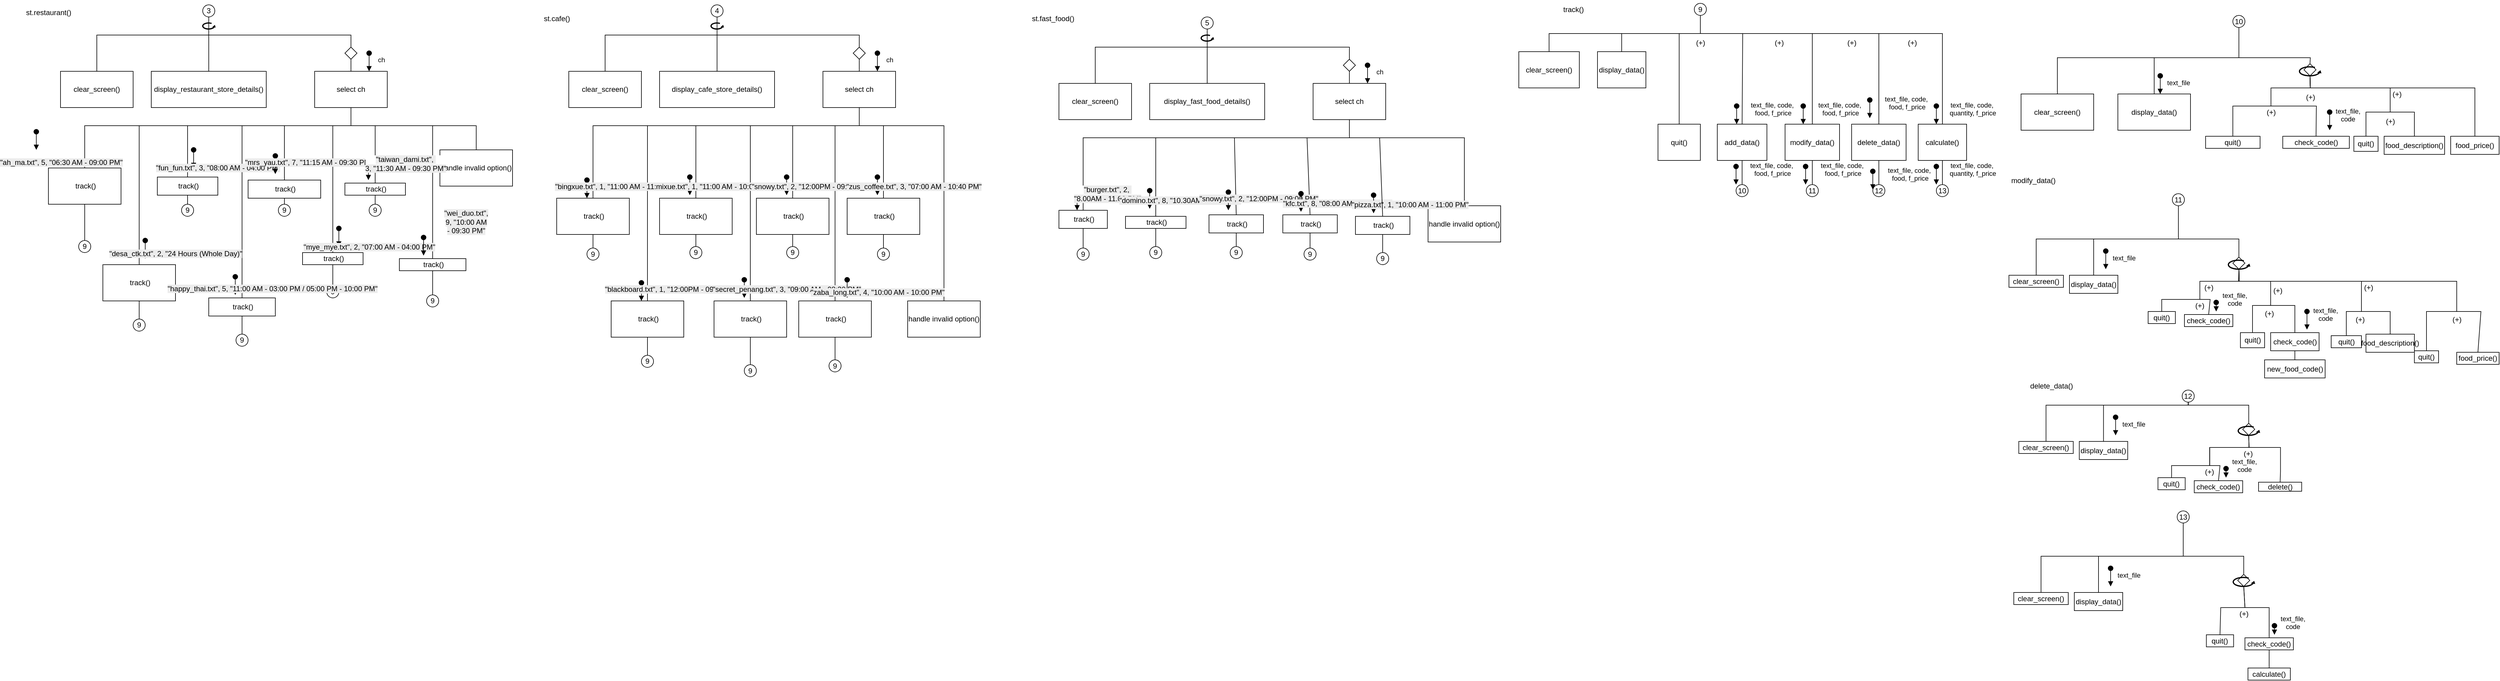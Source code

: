 <mxfile version="26.2.2">
  <diagram name="第 1 页" id="9Elp6OvVs3EVCkGjUC67">
    <mxGraphModel dx="1833" dy="963" grid="1" gridSize="10" guides="1" tooltips="1" connect="1" arrows="1" fold="1" page="1" pageScale="1" pageWidth="827" pageHeight="1169" math="0" shadow="0">
      <root>
        <mxCell id="0" />
        <mxCell id="1" parent="0" />
        <mxCell id="5HcHVTi433muCl0VbMVD-1" value="3" style="ellipse;whiteSpace=wrap;html=1;" parent="1" vertex="1">
          <mxGeometry x="315" y="20" width="20" height="20" as="geometry" />
        </mxCell>
        <mxCell id="5HcHVTi433muCl0VbMVD-2" value="clear_screen()" style="whiteSpace=wrap;html=1;" parent="1" vertex="1">
          <mxGeometry x="80" y="130" width="120" height="60" as="geometry" />
        </mxCell>
        <mxCell id="5HcHVTi433muCl0VbMVD-3" value="display_restaurant_store_details()" style="whiteSpace=wrap;html=1;" parent="1" vertex="1">
          <mxGeometry x="230" y="130" width="190" height="60" as="geometry" />
        </mxCell>
        <mxCell id="5HcHVTi433muCl0VbMVD-5" value="select ch" style="whiteSpace=wrap;html=1;" parent="1" vertex="1">
          <mxGeometry x="500" y="130" width="120" height="60" as="geometry" />
        </mxCell>
        <mxCell id="5HcHVTi433muCl0VbMVD-6" value="" style="rhombus;whiteSpace=wrap;html=1;" parent="1" vertex="1">
          <mxGeometry x="550" y="90" width="20" height="20" as="geometry" />
        </mxCell>
        <mxCell id="5HcHVTi433muCl0VbMVD-7" value="ch" style="html=1;verticalAlign=bottom;startArrow=oval;startFill=1;endArrow=block;startSize=8;curved=0;rounded=0;" parent="1" edge="1">
          <mxGeometry x="0.333" y="20" width="60" relative="1" as="geometry">
            <mxPoint x="590" y="100" as="sourcePoint" />
            <mxPoint x="590" y="130" as="targetPoint" />
            <mxPoint as="offset" />
          </mxGeometry>
        </mxCell>
        <mxCell id="5HcHVTi433muCl0VbMVD-9" value="&amp;nbsp;track()" style="whiteSpace=wrap;html=1;" parent="1" vertex="1">
          <mxGeometry x="60" y="290" width="120" height="60" as="geometry" />
        </mxCell>
        <UserObject label="&amp;nbsp;track()" link="track(&quot;desa_ctk.txt&quot;, 2, &quot;24 Hours (Whole Day)&quot;)" id="5HcHVTi433muCl0VbMVD-10">
          <mxCell style="whiteSpace=wrap;html=1;" parent="1" vertex="1">
            <mxGeometry x="150" y="450" width="120" height="60" as="geometry" />
          </mxCell>
        </UserObject>
        <UserObject label="&amp;nbsp;track()" link="track(&quot;fun_fun.txt&quot;, 3, &quot;08:00 AM - 04:00 PM&quot;)" id="5HcHVTi433muCl0VbMVD-11">
          <mxCell style="whiteSpace=wrap;html=1;" parent="1" vertex="1">
            <mxGeometry x="240" y="305" width="100" height="30" as="geometry" />
          </mxCell>
        </UserObject>
        <UserObject label="&amp;nbsp;track()" link="track(&quot;happy_thai.txt&quot;, 5, &quot;11:00 AM - 03:00 PM / 05:00 PM - 10:00 PM&quot;)" id="5HcHVTi433muCl0VbMVD-12">
          <mxCell style="whiteSpace=wrap;html=1;" parent="1" vertex="1">
            <mxGeometry x="325" y="505" width="110" height="30" as="geometry" />
          </mxCell>
        </UserObject>
        <UserObject label="&amp;nbsp;track()" link="track(&quot;mrs_yau.txt&quot;, 7, &quot;11:15 AM - 09:30 PM&quot;)" id="5HcHVTi433muCl0VbMVD-13">
          <mxCell style="whiteSpace=wrap;html=1;" parent="1" vertex="1">
            <mxGeometry x="390" y="310" width="120" height="30" as="geometry" />
          </mxCell>
        </UserObject>
        <UserObject label="&amp;nbsp;track()" link="track(&quot;mye_mye.txt&quot;, 2, &quot;07:00 AM - 04:00 PM&quot;)" id="5HcHVTi433muCl0VbMVD-15">
          <mxCell style="whiteSpace=wrap;html=1;" parent="1" vertex="1">
            <mxGeometry x="480" y="430" width="100" height="20" as="geometry" />
          </mxCell>
        </UserObject>
        <mxCell id="5HcHVTi433muCl0VbMVD-16" value="&amp;nbsp;track()" style="whiteSpace=wrap;html=1;" parent="1" vertex="1">
          <mxGeometry x="550" y="315" width="100" height="20" as="geometry" />
        </mxCell>
        <mxCell id="5HcHVTi433muCl0VbMVD-17" value="&amp;nbsp;track()" style="whiteSpace=wrap;html=1;" parent="1" vertex="1">
          <mxGeometry x="640" y="440" width="110" height="20" as="geometry" />
        </mxCell>
        <mxCell id="5HcHVTi433muCl0VbMVD-18" value="handle invalid option()" style="whiteSpace=wrap;html=1;" parent="1" vertex="1">
          <mxGeometry x="707" y="260" width="120" height="60" as="geometry" />
        </mxCell>
        <mxCell id="5HcHVTi433muCl0VbMVD-19" value="" style="endArrow=none;html=1;rounded=0;entryX=0.5;entryY=1;entryDx=0;entryDy=0;exitX=0.5;exitY=0;exitDx=0;exitDy=0;" parent="1" source="5HcHVTi433muCl0VbMVD-3" target="5HcHVTi433muCl0VbMVD-1" edge="1">
          <mxGeometry width="50" height="50" relative="1" as="geometry">
            <mxPoint x="470" y="360" as="sourcePoint" />
            <mxPoint x="520" y="310" as="targetPoint" />
          </mxGeometry>
        </mxCell>
        <mxCell id="5HcHVTi433muCl0VbMVD-20" value="" style="endArrow=none;html=1;rounded=0;entryX=0.5;entryY=1;entryDx=0;entryDy=0;exitX=0.5;exitY=0;exitDx=0;exitDy=0;" parent="1" source="5HcHVTi433muCl0VbMVD-2" target="5HcHVTi433muCl0VbMVD-1" edge="1">
          <mxGeometry width="50" height="50" relative="1" as="geometry">
            <mxPoint x="470" y="360" as="sourcePoint" />
            <mxPoint x="520" y="310" as="targetPoint" />
            <Array as="points">
              <mxPoint x="140" y="70" />
              <mxPoint x="325" y="70" />
            </Array>
          </mxGeometry>
        </mxCell>
        <mxCell id="5HcHVTi433muCl0VbMVD-21" value="" style="endArrow=none;html=1;rounded=0;entryX=0.5;entryY=1;entryDx=0;entryDy=0;exitX=0.5;exitY=0;exitDx=0;exitDy=0;" parent="1" source="5HcHVTi433muCl0VbMVD-6" target="5HcHVTi433muCl0VbMVD-1" edge="1">
          <mxGeometry width="50" height="50" relative="1" as="geometry">
            <mxPoint x="490" y="230" as="sourcePoint" />
            <mxPoint x="540" y="180" as="targetPoint" />
            <Array as="points">
              <mxPoint x="560" y="70" />
              <mxPoint x="325" y="70" />
            </Array>
          </mxGeometry>
        </mxCell>
        <mxCell id="5HcHVTi433muCl0VbMVD-22" value="" style="endArrow=none;html=1;rounded=0;entryX=0.5;entryY=1;entryDx=0;entryDy=0;exitX=0.5;exitY=0;exitDx=0;exitDy=0;" parent="1" source="5HcHVTi433muCl0VbMVD-5" target="5HcHVTi433muCl0VbMVD-6" edge="1">
          <mxGeometry width="50" height="50" relative="1" as="geometry">
            <mxPoint x="490" y="230" as="sourcePoint" />
            <mxPoint x="540" y="180" as="targetPoint" />
          </mxGeometry>
        </mxCell>
        <mxCell id="5HcHVTi433muCl0VbMVD-23" value="" style="endArrow=none;html=1;rounded=0;entryX=0.5;entryY=1;entryDx=0;entryDy=0;exitX=0.5;exitY=0;exitDx=0;exitDy=0;" parent="1" source="5HcHVTi433muCl0VbMVD-9" target="5HcHVTi433muCl0VbMVD-5" edge="1">
          <mxGeometry width="50" height="50" relative="1" as="geometry">
            <mxPoint x="450" y="200" as="sourcePoint" />
            <mxPoint x="500" y="150" as="targetPoint" />
            <Array as="points">
              <mxPoint x="120" y="220" />
              <mxPoint x="560" y="220" />
            </Array>
          </mxGeometry>
        </mxCell>
        <mxCell id="5HcHVTi433muCl0VbMVD-24" value="" style="endArrow=none;html=1;rounded=0;entryX=0.5;entryY=1;entryDx=0;entryDy=0;exitX=0.5;exitY=0;exitDx=0;exitDy=0;" parent="1" source="5HcHVTi433muCl0VbMVD-11" target="5HcHVTi433muCl0VbMVD-5" edge="1">
          <mxGeometry width="50" height="50" relative="1" as="geometry">
            <mxPoint x="450" y="200" as="sourcePoint" />
            <mxPoint x="500" y="150" as="targetPoint" />
            <Array as="points">
              <mxPoint x="290" y="220" />
              <mxPoint x="560" y="220" />
            </Array>
          </mxGeometry>
        </mxCell>
        <mxCell id="5HcHVTi433muCl0VbMVD-25" value="" style="endArrow=none;html=1;rounded=0;entryX=0.5;entryY=1;entryDx=0;entryDy=0;exitX=0.5;exitY=0;exitDx=0;exitDy=0;" parent="1" source="5HcHVTi433muCl0VbMVD-10" target="5HcHVTi433muCl0VbMVD-5" edge="1">
          <mxGeometry width="50" height="50" relative="1" as="geometry">
            <mxPoint x="450" y="200" as="sourcePoint" />
            <mxPoint x="500" y="150" as="targetPoint" />
            <Array as="points">
              <mxPoint x="210" y="220" />
              <mxPoint x="560" y="220" />
            </Array>
          </mxGeometry>
        </mxCell>
        <mxCell id="5HcHVTi433muCl0VbMVD-26" value="" style="endArrow=none;html=1;rounded=0;entryX=0.5;entryY=1;entryDx=0;entryDy=0;exitX=0.5;exitY=0;exitDx=0;exitDy=0;" parent="1" source="5HcHVTi433muCl0VbMVD-12" target="5HcHVTi433muCl0VbMVD-5" edge="1">
          <mxGeometry width="50" height="50" relative="1" as="geometry">
            <mxPoint x="450" y="200" as="sourcePoint" />
            <mxPoint x="500" y="150" as="targetPoint" />
            <Array as="points">
              <mxPoint x="380" y="220" />
              <mxPoint x="560" y="220" />
            </Array>
          </mxGeometry>
        </mxCell>
        <mxCell id="5HcHVTi433muCl0VbMVD-27" value="" style="endArrow=none;html=1;rounded=0;entryX=0.5;entryY=1;entryDx=0;entryDy=0;exitX=0.5;exitY=0;exitDx=0;exitDy=0;" parent="1" source="5HcHVTi433muCl0VbMVD-13" target="5HcHVTi433muCl0VbMVD-5" edge="1">
          <mxGeometry width="50" height="50" relative="1" as="geometry">
            <mxPoint x="450" y="200" as="sourcePoint" />
            <mxPoint x="500" y="150" as="targetPoint" />
            <Array as="points">
              <mxPoint x="450" y="220" />
              <mxPoint x="560" y="220" />
            </Array>
          </mxGeometry>
        </mxCell>
        <mxCell id="5HcHVTi433muCl0VbMVD-28" value="" style="endArrow=none;html=1;rounded=0;entryX=0.5;entryY=1;entryDx=0;entryDy=0;exitX=0.5;exitY=0;exitDx=0;exitDy=0;" parent="1" source="5HcHVTi433muCl0VbMVD-15" target="5HcHVTi433muCl0VbMVD-5" edge="1">
          <mxGeometry width="50" height="50" relative="1" as="geometry">
            <mxPoint x="450" y="200" as="sourcePoint" />
            <mxPoint x="500" y="150" as="targetPoint" />
            <Array as="points">
              <mxPoint x="530" y="220" />
              <mxPoint x="560" y="220" />
            </Array>
          </mxGeometry>
        </mxCell>
        <mxCell id="5HcHVTi433muCl0VbMVD-29" value="" style="endArrow=none;html=1;rounded=0;entryX=0.5;entryY=1;entryDx=0;entryDy=0;exitX=0.5;exitY=0;exitDx=0;exitDy=0;" parent="1" source="5HcHVTi433muCl0VbMVD-16" target="5HcHVTi433muCl0VbMVD-5" edge="1">
          <mxGeometry width="50" height="50" relative="1" as="geometry">
            <mxPoint x="450" y="200" as="sourcePoint" />
            <mxPoint x="500" y="150" as="targetPoint" />
            <Array as="points">
              <mxPoint x="600" y="220" />
              <mxPoint x="560" y="220" />
            </Array>
          </mxGeometry>
        </mxCell>
        <mxCell id="5HcHVTi433muCl0VbMVD-30" value="" style="endArrow=none;html=1;rounded=0;entryX=0.5;entryY=1;entryDx=0;entryDy=0;exitX=0.5;exitY=0;exitDx=0;exitDy=0;" parent="1" source="5HcHVTi433muCl0VbMVD-18" target="5HcHVTi433muCl0VbMVD-5" edge="1">
          <mxGeometry width="50" height="50" relative="1" as="geometry">
            <mxPoint x="450" y="200" as="sourcePoint" />
            <mxPoint x="500" y="150" as="targetPoint" />
            <Array as="points">
              <mxPoint x="767" y="220" />
              <mxPoint x="560" y="220" />
            </Array>
          </mxGeometry>
        </mxCell>
        <mxCell id="5HcHVTi433muCl0VbMVD-31" value="" style="endArrow=none;html=1;rounded=0;entryX=0.5;entryY=1;entryDx=0;entryDy=0;exitX=0.5;exitY=0;exitDx=0;exitDy=0;" parent="1" source="5HcHVTi433muCl0VbMVD-17" target="5HcHVTi433muCl0VbMVD-5" edge="1">
          <mxGeometry width="50" height="50" relative="1" as="geometry">
            <mxPoint x="450" y="200" as="sourcePoint" />
            <mxPoint x="500" y="150" as="targetPoint" />
            <Array as="points">
              <mxPoint x="695" y="220" />
              <mxPoint x="560" y="220" />
            </Array>
          </mxGeometry>
        </mxCell>
        <mxCell id="5HcHVTi433muCl0VbMVD-32" value="" style="verticalLabelPosition=bottom;html=1;verticalAlign=top;strokeWidth=2;shape=mxgraph.lean_mapping.physical_pull;pointerEvents=1;" parent="1" vertex="1">
          <mxGeometry x="315" y="50" width="20" height="10" as="geometry" />
        </mxCell>
        <mxCell id="5HcHVTi433muCl0VbMVD-34" value="4" style="ellipse;whiteSpace=wrap;html=1;" parent="1" vertex="1">
          <mxGeometry x="1155" y="20" width="20" height="20" as="geometry" />
        </mxCell>
        <mxCell id="5HcHVTi433muCl0VbMVD-35" value="clear_screen()" style="whiteSpace=wrap;html=1;" parent="1" vertex="1">
          <mxGeometry x="920" y="130" width="120" height="60" as="geometry" />
        </mxCell>
        <mxCell id="5HcHVTi433muCl0VbMVD-36" value="display_cafe_store_details()" style="whiteSpace=wrap;html=1;" parent="1" vertex="1">
          <mxGeometry x="1070" y="130" width="190" height="60" as="geometry" />
        </mxCell>
        <mxCell id="5HcHVTi433muCl0VbMVD-37" value="select ch" style="whiteSpace=wrap;html=1;" parent="1" vertex="1">
          <mxGeometry x="1340" y="130" width="120" height="60" as="geometry" />
        </mxCell>
        <mxCell id="5HcHVTi433muCl0VbMVD-38" value="" style="rhombus;whiteSpace=wrap;html=1;" parent="1" vertex="1">
          <mxGeometry x="1390" y="90" width="20" height="20" as="geometry" />
        </mxCell>
        <mxCell id="5HcHVTi433muCl0VbMVD-39" value="ch" style="html=1;verticalAlign=bottom;startArrow=oval;startFill=1;endArrow=block;startSize=8;curved=0;rounded=0;" parent="1" edge="1">
          <mxGeometry x="0.333" y="20" width="60" relative="1" as="geometry">
            <mxPoint x="1430" y="100" as="sourcePoint" />
            <mxPoint x="1430" y="130" as="targetPoint" />
            <mxPoint as="offset" />
          </mxGeometry>
        </mxCell>
        <mxCell id="5HcHVTi433muCl0VbMVD-40" value="&amp;nbsp;track()" style="whiteSpace=wrap;html=1;" parent="1" vertex="1">
          <mxGeometry x="900" y="340" width="120" height="60" as="geometry" />
        </mxCell>
        <UserObject label="&amp;nbsp;track()" link="track(&quot;desa_ctk.txt&quot;, 2, &quot;24 Hours (Whole Day)&quot;)" id="5HcHVTi433muCl0VbMVD-41">
          <mxCell style="whiteSpace=wrap;html=1;" parent="1" vertex="1">
            <mxGeometry x="990" y="510" width="120" height="60" as="geometry" />
          </mxCell>
        </UserObject>
        <UserObject label="&amp;nbsp;track()" link="track(&quot;fun_fun.txt&quot;, 3, &quot;08:00 AM - 04:00 PM&quot;)" id="5HcHVTi433muCl0VbMVD-42">
          <mxCell style="whiteSpace=wrap;html=1;" parent="1" vertex="1">
            <mxGeometry x="1070" y="340" width="120" height="60" as="geometry" />
          </mxCell>
        </UserObject>
        <UserObject label="&amp;nbsp;track()" link="track(&quot;happy_thai.txt&quot;, 5, &quot;11:00 AM - 03:00 PM / 05:00 PM - 10:00 PM&quot;)" id="5HcHVTi433muCl0VbMVD-43">
          <mxCell style="whiteSpace=wrap;html=1;" parent="1" vertex="1">
            <mxGeometry x="1160" y="510" width="120" height="60" as="geometry" />
          </mxCell>
        </UserObject>
        <UserObject label="&amp;nbsp;track()" link="track(&quot;mrs_yau.txt&quot;, 7, &quot;11:15 AM - 09:30 PM&quot;)" id="5HcHVTi433muCl0VbMVD-44">
          <mxCell style="whiteSpace=wrap;html=1;" parent="1" vertex="1">
            <mxGeometry x="1230" y="340" width="120" height="60" as="geometry" />
          </mxCell>
        </UserObject>
        <UserObject label="&amp;nbsp;track()" link="track(&quot;mye_mye.txt&quot;, 2, &quot;07:00 AM - 04:00 PM&quot;)" id="5HcHVTi433muCl0VbMVD-45">
          <mxCell style="whiteSpace=wrap;html=1;" parent="1" vertex="1">
            <mxGeometry x="1300" y="510" width="120" height="60" as="geometry" />
          </mxCell>
        </UserObject>
        <mxCell id="5HcHVTi433muCl0VbMVD-46" value="&amp;nbsp;track()" style="whiteSpace=wrap;html=1;" parent="1" vertex="1">
          <mxGeometry x="1380" y="340" width="120" height="60" as="geometry" />
        </mxCell>
        <mxCell id="5HcHVTi433muCl0VbMVD-48" value="handle invalid option()" style="whiteSpace=wrap;html=1;" parent="1" vertex="1">
          <mxGeometry x="1480" y="510" width="120" height="60" as="geometry" />
        </mxCell>
        <mxCell id="5HcHVTi433muCl0VbMVD-49" value="" style="endArrow=none;html=1;rounded=0;entryX=0.5;entryY=1;entryDx=0;entryDy=0;exitX=0.5;exitY=0;exitDx=0;exitDy=0;" parent="1" source="5HcHVTi433muCl0VbMVD-36" target="5HcHVTi433muCl0VbMVD-34" edge="1">
          <mxGeometry width="50" height="50" relative="1" as="geometry">
            <mxPoint x="1310" y="360" as="sourcePoint" />
            <mxPoint x="1360" y="310" as="targetPoint" />
          </mxGeometry>
        </mxCell>
        <mxCell id="5HcHVTi433muCl0VbMVD-50" value="" style="endArrow=none;html=1;rounded=0;entryX=0.5;entryY=1;entryDx=0;entryDy=0;exitX=0.5;exitY=0;exitDx=0;exitDy=0;" parent="1" source="5HcHVTi433muCl0VbMVD-35" target="5HcHVTi433muCl0VbMVD-34" edge="1">
          <mxGeometry width="50" height="50" relative="1" as="geometry">
            <mxPoint x="1310" y="360" as="sourcePoint" />
            <mxPoint x="1360" y="310" as="targetPoint" />
            <Array as="points">
              <mxPoint x="980" y="70" />
              <mxPoint x="1165" y="70" />
            </Array>
          </mxGeometry>
        </mxCell>
        <mxCell id="5HcHVTi433muCl0VbMVD-51" value="" style="endArrow=none;html=1;rounded=0;entryX=0.5;entryY=1;entryDx=0;entryDy=0;exitX=0.5;exitY=0;exitDx=0;exitDy=0;" parent="1" source="5HcHVTi433muCl0VbMVD-38" target="5HcHVTi433muCl0VbMVD-34" edge="1">
          <mxGeometry width="50" height="50" relative="1" as="geometry">
            <mxPoint x="1330" y="230" as="sourcePoint" />
            <mxPoint x="1380" y="180" as="targetPoint" />
            <Array as="points">
              <mxPoint x="1400" y="70" />
              <mxPoint x="1165" y="70" />
            </Array>
          </mxGeometry>
        </mxCell>
        <mxCell id="5HcHVTi433muCl0VbMVD-52" value="" style="endArrow=none;html=1;rounded=0;entryX=0.5;entryY=1;entryDx=0;entryDy=0;exitX=0.5;exitY=0;exitDx=0;exitDy=0;" parent="1" source="5HcHVTi433muCl0VbMVD-37" target="5HcHVTi433muCl0VbMVD-38" edge="1">
          <mxGeometry width="50" height="50" relative="1" as="geometry">
            <mxPoint x="1330" y="230" as="sourcePoint" />
            <mxPoint x="1380" y="180" as="targetPoint" />
          </mxGeometry>
        </mxCell>
        <mxCell id="5HcHVTi433muCl0VbMVD-53" value="" style="endArrow=none;html=1;rounded=0;entryX=0.5;entryY=1;entryDx=0;entryDy=0;exitX=0.5;exitY=0;exitDx=0;exitDy=0;" parent="1" source="5HcHVTi433muCl0VbMVD-40" target="5HcHVTi433muCl0VbMVD-37" edge="1">
          <mxGeometry width="50" height="50" relative="1" as="geometry">
            <mxPoint x="1290" y="200" as="sourcePoint" />
            <mxPoint x="1340" y="150" as="targetPoint" />
            <Array as="points">
              <mxPoint x="960" y="220" />
              <mxPoint x="1400" y="220" />
            </Array>
          </mxGeometry>
        </mxCell>
        <mxCell id="5HcHVTi433muCl0VbMVD-54" value="" style="endArrow=none;html=1;rounded=0;entryX=0.5;entryY=1;entryDx=0;entryDy=0;exitX=0.5;exitY=0;exitDx=0;exitDy=0;" parent="1" source="5HcHVTi433muCl0VbMVD-42" target="5HcHVTi433muCl0VbMVD-37" edge="1">
          <mxGeometry width="50" height="50" relative="1" as="geometry">
            <mxPoint x="1290" y="200" as="sourcePoint" />
            <mxPoint x="1340" y="150" as="targetPoint" />
            <Array as="points">
              <mxPoint x="1130" y="220" />
              <mxPoint x="1400" y="220" />
            </Array>
          </mxGeometry>
        </mxCell>
        <mxCell id="5HcHVTi433muCl0VbMVD-55" value="" style="endArrow=none;html=1;rounded=0;entryX=0.5;entryY=1;entryDx=0;entryDy=0;exitX=0.5;exitY=0;exitDx=0;exitDy=0;" parent="1" source="5HcHVTi433muCl0VbMVD-41" target="5HcHVTi433muCl0VbMVD-37" edge="1">
          <mxGeometry width="50" height="50" relative="1" as="geometry">
            <mxPoint x="1290" y="200" as="sourcePoint" />
            <mxPoint x="1340" y="150" as="targetPoint" />
            <Array as="points">
              <mxPoint x="1050" y="220" />
              <mxPoint x="1400" y="220" />
            </Array>
          </mxGeometry>
        </mxCell>
        <mxCell id="5HcHVTi433muCl0VbMVD-56" value="" style="endArrow=none;html=1;rounded=0;entryX=0.5;entryY=1;entryDx=0;entryDy=0;exitX=0.5;exitY=0;exitDx=0;exitDy=0;" parent="1" source="5HcHVTi433muCl0VbMVD-43" target="5HcHVTi433muCl0VbMVD-37" edge="1">
          <mxGeometry width="50" height="50" relative="1" as="geometry">
            <mxPoint x="1290" y="200" as="sourcePoint" />
            <mxPoint x="1340" y="150" as="targetPoint" />
            <Array as="points">
              <mxPoint x="1220" y="220" />
              <mxPoint x="1400" y="220" />
            </Array>
          </mxGeometry>
        </mxCell>
        <mxCell id="5HcHVTi433muCl0VbMVD-57" value="" style="endArrow=none;html=1;rounded=0;entryX=0.5;entryY=1;entryDx=0;entryDy=0;exitX=0.5;exitY=0;exitDx=0;exitDy=0;" parent="1" source="5HcHVTi433muCl0VbMVD-44" target="5HcHVTi433muCl0VbMVD-37" edge="1">
          <mxGeometry width="50" height="50" relative="1" as="geometry">
            <mxPoint x="1290" y="200" as="sourcePoint" />
            <mxPoint x="1340" y="150" as="targetPoint" />
            <Array as="points">
              <mxPoint x="1290" y="220" />
              <mxPoint x="1400" y="220" />
            </Array>
          </mxGeometry>
        </mxCell>
        <mxCell id="5HcHVTi433muCl0VbMVD-58" value="" style="endArrow=none;html=1;rounded=0;entryX=0.5;entryY=1;entryDx=0;entryDy=0;exitX=0.5;exitY=0;exitDx=0;exitDy=0;" parent="1" source="5HcHVTi433muCl0VbMVD-45" target="5HcHVTi433muCl0VbMVD-37" edge="1">
          <mxGeometry width="50" height="50" relative="1" as="geometry">
            <mxPoint x="1290" y="200" as="sourcePoint" />
            <mxPoint x="1340" y="150" as="targetPoint" />
            <Array as="points">
              <mxPoint x="1360" y="220" />
              <mxPoint x="1400" y="220" />
            </Array>
          </mxGeometry>
        </mxCell>
        <mxCell id="5HcHVTi433muCl0VbMVD-59" value="" style="endArrow=none;html=1;rounded=0;entryX=0.5;entryY=1;entryDx=0;entryDy=0;exitX=0.5;exitY=0;exitDx=0;exitDy=0;" parent="1" source="5HcHVTi433muCl0VbMVD-46" target="5HcHVTi433muCl0VbMVD-37" edge="1">
          <mxGeometry width="50" height="50" relative="1" as="geometry">
            <mxPoint x="1290" y="200" as="sourcePoint" />
            <mxPoint x="1340" y="150" as="targetPoint" />
            <Array as="points">
              <mxPoint x="1440" y="220" />
              <mxPoint x="1400" y="220" />
            </Array>
          </mxGeometry>
        </mxCell>
        <mxCell id="5HcHVTi433muCl0VbMVD-60" value="" style="endArrow=none;html=1;rounded=0;entryX=0.5;entryY=1;entryDx=0;entryDy=0;exitX=0.5;exitY=0;exitDx=0;exitDy=0;" parent="1" source="5HcHVTi433muCl0VbMVD-48" target="5HcHVTi433muCl0VbMVD-37" edge="1">
          <mxGeometry width="50" height="50" relative="1" as="geometry">
            <mxPoint x="1290" y="200" as="sourcePoint" />
            <mxPoint x="1340" y="150" as="targetPoint" />
            <Array as="points">
              <mxPoint x="1540" y="220" />
              <mxPoint x="1400" y="220" />
            </Array>
          </mxGeometry>
        </mxCell>
        <mxCell id="5HcHVTi433muCl0VbMVD-62" value="" style="verticalLabelPosition=bottom;html=1;verticalAlign=top;strokeWidth=2;shape=mxgraph.lean_mapping.physical_pull;pointerEvents=1;" parent="1" vertex="1">
          <mxGeometry x="1155" y="50" width="20" height="10" as="geometry" />
        </mxCell>
        <mxCell id="5HcHVTi433muCl0VbMVD-63" value="9" style="ellipse;whiteSpace=wrap;html=1;" parent="1" vertex="1">
          <mxGeometry x="110" y="410" width="20" height="20" as="geometry" />
        </mxCell>
        <mxCell id="5HcHVTi433muCl0VbMVD-64" value="" style="endArrow=none;html=1;rounded=0;entryX=0.5;entryY=1;entryDx=0;entryDy=0;exitX=0.5;exitY=0;exitDx=0;exitDy=0;" parent="1" source="5HcHVTi433muCl0VbMVD-63" target="5HcHVTi433muCl0VbMVD-9" edge="1">
          <mxGeometry width="50" height="50" relative="1" as="geometry">
            <mxPoint x="250" y="370" as="sourcePoint" />
            <mxPoint x="300" y="320" as="targetPoint" />
          </mxGeometry>
        </mxCell>
        <mxCell id="5HcHVTi433muCl0VbMVD-65" value="9" style="ellipse;whiteSpace=wrap;html=1;" parent="1" vertex="1">
          <mxGeometry x="200" y="540" width="20" height="20" as="geometry" />
        </mxCell>
        <mxCell id="5HcHVTi433muCl0VbMVD-66" value="" style="endArrow=none;html=1;rounded=0;entryX=0.5;entryY=1;entryDx=0;entryDy=0;exitX=0.5;exitY=0;exitDx=0;exitDy=0;" parent="1" source="5HcHVTi433muCl0VbMVD-65" edge="1">
          <mxGeometry width="50" height="50" relative="1" as="geometry">
            <mxPoint x="340" y="560" as="sourcePoint" />
            <mxPoint x="210" y="510" as="targetPoint" />
          </mxGeometry>
        </mxCell>
        <mxCell id="5HcHVTi433muCl0VbMVD-67" value="9" style="ellipse;whiteSpace=wrap;html=1;" parent="1" vertex="1">
          <mxGeometry x="280" y="350" width="20" height="20" as="geometry" />
        </mxCell>
        <mxCell id="5HcHVTi433muCl0VbMVD-68" value="" style="endArrow=none;html=1;rounded=0;entryX=0.5;entryY=1;entryDx=0;entryDy=0;exitX=0.5;exitY=0;exitDx=0;exitDy=0;" parent="1" source="5HcHVTi433muCl0VbMVD-67" target="5HcHVTi433muCl0VbMVD-11" edge="1">
          <mxGeometry width="50" height="50" relative="1" as="geometry">
            <mxPoint x="420" y="370" as="sourcePoint" />
            <mxPoint x="290" y="320" as="targetPoint" />
          </mxGeometry>
        </mxCell>
        <mxCell id="5HcHVTi433muCl0VbMVD-69" value="9" style="ellipse;whiteSpace=wrap;html=1;" parent="1" vertex="1">
          <mxGeometry x="370" y="565" width="20" height="20" as="geometry" />
        </mxCell>
        <mxCell id="5HcHVTi433muCl0VbMVD-70" value="" style="endArrow=none;html=1;rounded=0;exitX=0.5;exitY=0;exitDx=0;exitDy=0;" parent="1" source="5HcHVTi433muCl0VbMVD-69" target="5HcHVTi433muCl0VbMVD-12" edge="1">
          <mxGeometry width="50" height="50" relative="1" as="geometry">
            <mxPoint x="510" y="585" as="sourcePoint" />
            <mxPoint x="380" y="535" as="targetPoint" />
          </mxGeometry>
        </mxCell>
        <mxCell id="5HcHVTi433muCl0VbMVD-71" value="9" style="ellipse;whiteSpace=wrap;html=1;" parent="1" vertex="1">
          <mxGeometry x="440" y="350" width="20" height="20" as="geometry" />
        </mxCell>
        <mxCell id="5HcHVTi433muCl0VbMVD-72" value="" style="endArrow=none;html=1;rounded=0;exitX=0.5;exitY=0;exitDx=0;exitDy=0;" parent="1" source="5HcHVTi433muCl0VbMVD-71" target="5HcHVTi433muCl0VbMVD-13" edge="1">
          <mxGeometry width="50" height="50" relative="1" as="geometry">
            <mxPoint x="580" y="370" as="sourcePoint" />
            <mxPoint x="450" y="320" as="targetPoint" />
          </mxGeometry>
        </mxCell>
        <mxCell id="5HcHVTi433muCl0VbMVD-73" value="9" style="ellipse;whiteSpace=wrap;html=1;" parent="1" vertex="1">
          <mxGeometry x="520" y="485" width="20" height="20" as="geometry" />
        </mxCell>
        <mxCell id="5HcHVTi433muCl0VbMVD-74" value="" style="endArrow=none;html=1;rounded=0;exitX=0.5;exitY=0;exitDx=0;exitDy=0;" parent="1" source="5HcHVTi433muCl0VbMVD-73" target="5HcHVTi433muCl0VbMVD-15" edge="1">
          <mxGeometry width="50" height="50" relative="1" as="geometry">
            <mxPoint x="650" y="500" as="sourcePoint" />
            <mxPoint x="520" y="450" as="targetPoint" />
          </mxGeometry>
        </mxCell>
        <mxCell id="5HcHVTi433muCl0VbMVD-75" value="9" style="ellipse;whiteSpace=wrap;html=1;" parent="1" vertex="1">
          <mxGeometry x="590" y="350" width="20" height="20" as="geometry" />
        </mxCell>
        <mxCell id="5HcHVTi433muCl0VbMVD-76" value="" style="endArrow=none;html=1;rounded=0;entryX=0.5;entryY=1;entryDx=0;entryDy=0;exitX=0.5;exitY=0;exitDx=0;exitDy=0;" parent="1" source="5HcHVTi433muCl0VbMVD-75" target="5HcHVTi433muCl0VbMVD-16" edge="1">
          <mxGeometry width="50" height="50" relative="1" as="geometry">
            <mxPoint x="730" y="370" as="sourcePoint" />
            <mxPoint x="600" y="320" as="targetPoint" />
          </mxGeometry>
        </mxCell>
        <mxCell id="5HcHVTi433muCl0VbMVD-77" value="9" style="ellipse;whiteSpace=wrap;html=1;" parent="1" vertex="1">
          <mxGeometry x="685" y="500" width="20" height="20" as="geometry" />
        </mxCell>
        <mxCell id="5HcHVTi433muCl0VbMVD-78" value="" style="endArrow=none;html=1;rounded=0;entryX=0.5;entryY=1;entryDx=0;entryDy=0;exitX=0.5;exitY=0;exitDx=0;exitDy=0;" parent="1" source="5HcHVTi433muCl0VbMVD-77" target="5HcHVTi433muCl0VbMVD-17" edge="1">
          <mxGeometry width="50" height="50" relative="1" as="geometry">
            <mxPoint x="800" y="500" as="sourcePoint" />
            <mxPoint x="670" y="450" as="targetPoint" />
          </mxGeometry>
        </mxCell>
        <mxCell id="5HcHVTi433muCl0VbMVD-80" value="9" style="ellipse;whiteSpace=wrap;html=1;" parent="1" vertex="1">
          <mxGeometry x="2780" y="17.5" width="20" height="20" as="geometry" />
        </mxCell>
        <mxCell id="5HcHVTi433muCl0VbMVD-81" value="clear_screen()" style="whiteSpace=wrap;html=1;" parent="1" vertex="1">
          <mxGeometry x="2490" y="97.5" width="100" height="60" as="geometry" />
        </mxCell>
        <mxCell id="5HcHVTi433muCl0VbMVD-82" value="display_data()" style="whiteSpace=wrap;html=1;" parent="1" vertex="1">
          <mxGeometry x="2620" y="97.5" width="80" height="60" as="geometry" />
        </mxCell>
        <mxCell id="5HcHVTi433muCl0VbMVD-83" value="track()" style="text;html=1;align=center;verticalAlign=middle;resizable=0;points=[];autosize=1;strokeColor=none;fillColor=none;" parent="1" vertex="1">
          <mxGeometry x="2550" y="12.5" width="60" height="30" as="geometry" />
        </mxCell>
        <mxCell id="5HcHVTi433muCl0VbMVD-84" value="quit()" style="whiteSpace=wrap;html=1;" parent="1" vertex="1">
          <mxGeometry x="2720" y="217.5" width="70" height="60" as="geometry" />
        </mxCell>
        <mxCell id="5HcHVTi433muCl0VbMVD-85" value="add_data()" style="whiteSpace=wrap;html=1;" parent="1" vertex="1">
          <mxGeometry x="2818" y="217.5" width="82" height="60" as="geometry" />
        </mxCell>
        <mxCell id="cG8_wq8o6zvxuKKQntr9-1" value="&lt;span style=&quot;font-size: 12px; text-wrap-mode: wrap; background-color: rgb(236, 236, 236);&quot;&gt;&quot;ah_ma.txt&quot;, 5, &quot;06:30 AM - 09:00 PM&quot;&lt;/span&gt;" style="html=1;verticalAlign=bottom;startArrow=oval;startFill=1;endArrow=block;startSize=8;curved=0;rounded=0;" parent="1" edge="1">
          <mxGeometry x="1" y="50" width="60" relative="1" as="geometry">
            <mxPoint x="40" y="230" as="sourcePoint" />
            <mxPoint x="40" y="260" as="targetPoint" />
            <mxPoint x="-9" y="30" as="offset" />
          </mxGeometry>
        </mxCell>
        <mxCell id="cG8_wq8o6zvxuKKQntr9-3" value="&lt;span style=&quot;font-size: 12px; text-wrap-mode: wrap; background-color: rgb(236, 236, 236);&quot;&gt;&quot;desa_ctk.txt&quot;, 2, &quot;24 Hours (Whole Day)&quot;&lt;/span&gt;" style="html=1;verticalAlign=bottom;startArrow=oval;startFill=1;endArrow=block;startSize=8;curved=0;rounded=0;" parent="1" edge="1">
          <mxGeometry x="1" y="50" width="60" relative="1" as="geometry">
            <mxPoint x="220" y="410" as="sourcePoint" />
            <mxPoint x="220" y="440" as="targetPoint" />
            <mxPoint y="1" as="offset" />
          </mxGeometry>
        </mxCell>
        <mxCell id="cG8_wq8o6zvxuKKQntr9-4" value="&lt;span style=&quot;font-size: 12px; text-wrap-mode: wrap; background-color: rgb(236, 236, 236);&quot;&gt;&quot;fun_fun.txt&quot;, 3, &quot;08:00 AM - 04:00 PM&quot;&lt;/span&gt;" style="html=1;verticalAlign=bottom;startArrow=oval;startFill=1;endArrow=block;startSize=8;curved=0;rounded=0;" parent="1" edge="1">
          <mxGeometry x="1" y="41" width="60" relative="1" as="geometry">
            <mxPoint x="300" y="260" as="sourcePoint" />
            <mxPoint x="300" y="290" as="targetPoint" />
            <mxPoint x="-1" y="9" as="offset" />
          </mxGeometry>
        </mxCell>
        <mxCell id="cG8_wq8o6zvxuKKQntr9-5" value="&lt;span style=&quot;font-size: 12px; text-wrap-mode: wrap; background-color: rgb(236, 236, 236);&quot;&gt;&quot;happy_thai.txt&quot;, 5, &quot;11:00 AM - 03:00 PM / 05:00 PM - 10:00 PM&quot;&lt;/span&gt;" style="html=1;verticalAlign=bottom;startArrow=oval;startFill=1;endArrow=block;startSize=8;curved=0;rounded=0;" parent="1" edge="1">
          <mxGeometry x="1" y="61" width="60" relative="1" as="geometry">
            <mxPoint x="368.82" y="470" as="sourcePoint" />
            <mxPoint x="368.82" y="500" as="targetPoint" />
            <mxPoint y="-1" as="offset" />
          </mxGeometry>
        </mxCell>
        <mxCell id="cG8_wq8o6zvxuKKQntr9-6" value="&lt;span style=&quot;font-size: 12px; text-wrap-mode: wrap; background-color: rgb(236, 236, 236);&quot;&gt;&quot;mrs_yau.txt&quot;, 7, &quot;11:15 AM - 09:30 PM&quot;&lt;/span&gt;" style="html=1;verticalAlign=bottom;startArrow=oval;startFill=1;endArrow=block;startSize=8;curved=0;rounded=0;" parent="1" edge="1">
          <mxGeometry x="0.333" y="55" width="60" relative="1" as="geometry">
            <mxPoint x="435" y="270" as="sourcePoint" />
            <mxPoint x="435" y="300" as="targetPoint" />
            <mxPoint as="offset" />
          </mxGeometry>
        </mxCell>
        <mxCell id="cG8_wq8o6zvxuKKQntr9-7" value="&lt;span style=&quot;font-size: 12px; text-wrap-mode: wrap; background-color: rgb(236, 236, 236);&quot;&gt;&quot;mye_mye.txt&quot;, 2, &quot;07:00 AM - 04:00 PM&quot;&lt;/span&gt;" style="html=1;verticalAlign=bottom;startArrow=oval;startFill=1;endArrow=block;startSize=8;curved=0;rounded=0;" parent="1" edge="1">
          <mxGeometry x="1" y="51" width="60" relative="1" as="geometry">
            <mxPoint x="540" y="390" as="sourcePoint" />
            <mxPoint x="540" y="420" as="targetPoint" />
            <mxPoint x="-1" y="10" as="offset" />
          </mxGeometry>
        </mxCell>
        <mxCell id="cG8_wq8o6zvxuKKQntr9-8" value="&lt;span style=&quot;font-size: 12px; text-wrap-mode: wrap; background-color: rgb(236, 236, 236);&quot;&gt;&quot;taiwan_dami.txt&quot;,&amp;nbsp;&lt;/span&gt;&lt;div&gt;&lt;span style=&quot;font-size: 12px; text-wrap-mode: wrap; background-color: rgb(236, 236, 236);&quot;&gt;3, &quot;11:30 AM - 09:30 PM&quot;&lt;/span&gt;&lt;/div&gt;" style="html=1;verticalAlign=bottom;startArrow=oval;startFill=1;endArrow=block;startSize=8;curved=0;rounded=0;" parent="1" edge="1">
          <mxGeometry x="0.333" y="61" width="60" relative="1" as="geometry">
            <mxPoint x="588.82" y="280" as="sourcePoint" />
            <mxPoint x="588.82" y="310" as="targetPoint" />
            <mxPoint as="offset" />
          </mxGeometry>
        </mxCell>
        <UserObject label="&#xa;&lt;span style=&quot;color: rgb(0, 0, 0); font-family: Helvetica; font-size: 12px; font-style: normal; font-variant-ligatures: normal; font-variant-caps: normal; font-weight: 400; letter-spacing: normal; orphans: 2; text-align: center; text-indent: 0px; text-transform: none; widows: 2; word-spacing: 0px; -webkit-text-stroke-width: 0px; white-space: normal; background-color: rgb(236, 236, 236); text-decoration-thickness: initial; text-decoration-style: initial; text-decoration-color: initial; display: inline !important; float: none;&quot;&gt;&quot;wei_duo.txt&quot;, 9, &quot;10:00 AM - 09:30 PM&quot;&lt;/span&gt;&#xa;&#xa;" link="&#xa;&lt;span style=&quot;color: rgb(0, 0, 0); font-family: Helvetica; font-size: 12px; font-style: normal; font-variant-ligatures: normal; font-variant-caps: normal; font-weight: 400; letter-spacing: normal; orphans: 2; text-align: center; text-indent: 0px; text-transform: none; widows: 2; word-spacing: 0px; -webkit-text-stroke-width: 0px; white-space: normal; background-color: rgb(236, 236, 236); text-decoration-thickness: initial; text-decoration-style: initial; text-decoration-color: initial; display: inline !important; float: none;&quot;&gt;&quot;wei_duo.txt&quot;, 9, &quot;10:00 AM - 09:30 PM&quot;&lt;/span&gt;&#xa;&#xa;" id="cG8_wq8o6zvxuKKQntr9-9">
          <mxCell style="html=1;verticalAlign=bottom;startArrow=oval;startFill=1;endArrow=block;startSize=8;curved=0;rounded=0;" parent="1" edge="1">
            <mxGeometry x="0.667" y="70" width="60" relative="1" as="geometry">
              <mxPoint x="680" y="405" as="sourcePoint" />
              <mxPoint x="680" y="435" as="targetPoint" />
              <mxPoint as="offset" />
            </mxGeometry>
          </mxCell>
        </UserObject>
        <mxCell id="cG8_wq8o6zvxuKKQntr9-12" value="&lt;span style=&quot;font-size: 12px; text-wrap-mode: wrap; background-color: rgb(236, 236, 236);&quot;&gt;&quot;bingxue.txt&quot;, 1, &quot;11:00 AM - 11:00 PM&quot;&lt;/span&gt;" style="html=1;verticalAlign=bottom;startArrow=oval;startFill=1;endArrow=block;startSize=8;curved=0;rounded=0;" parent="1" edge="1">
          <mxGeometry x="0.333" y="50" width="60" relative="1" as="geometry">
            <mxPoint x="950.0" y="310" as="sourcePoint" />
            <mxPoint x="950.0" y="340" as="targetPoint" />
            <mxPoint as="offset" />
          </mxGeometry>
        </mxCell>
        <mxCell id="cG8_wq8o6zvxuKKQntr9-13" value="&lt;span style=&quot;font-size: 12px; text-wrap-mode: wrap; background-color: rgb(236, 236, 236);&quot;&gt;&quot;blackboard.txt&quot;, 1, &quot;12:00PM - 09:00 PM&quot;&lt;/span&gt;" style="html=1;verticalAlign=bottom;startArrow=oval;startFill=1;endArrow=block;startSize=8;curved=0;rounded=0;" parent="1" edge="1">
          <mxGeometry x="0.333" y="50" width="60" relative="1" as="geometry">
            <mxPoint x="1040" y="480" as="sourcePoint" />
            <mxPoint x="1040" y="510" as="targetPoint" />
            <mxPoint as="offset" />
          </mxGeometry>
        </mxCell>
        <mxCell id="cG8_wq8o6zvxuKKQntr9-14" value="&lt;span style=&quot;font-size: 12px; text-wrap-mode: wrap; background-color: rgb(236, 236, 236);&quot;&gt;mixue.txt&quot;, 1, &quot;11:00 AM - 10:00 PM&quot;&lt;/span&gt;" style="html=1;verticalAlign=bottom;startArrow=oval;startFill=1;endArrow=block;startSize=8;curved=0;rounded=0;" parent="1" edge="1">
          <mxGeometry x="0.667" y="40" width="60" relative="1" as="geometry">
            <mxPoint x="1120" y="305" as="sourcePoint" />
            <mxPoint x="1120" y="335" as="targetPoint" />
            <mxPoint as="offset" />
          </mxGeometry>
        </mxCell>
        <mxCell id="cG8_wq8o6zvxuKKQntr9-15" value="&lt;span style=&quot;font-size: 12px; text-wrap-mode: wrap; background-color: rgb(236, 236, 236);&quot;&gt;&quot;secret_penang.txt&quot;, 3, &quot;09:00 AM - 08:30 PM&quot;&lt;/span&gt;" style="html=1;verticalAlign=bottom;startArrow=oval;startFill=1;endArrow=block;startSize=8;curved=0;rounded=0;" parent="1" edge="1">
          <mxGeometry x="0.667" y="70" width="60" relative="1" as="geometry">
            <mxPoint x="1210" y="475" as="sourcePoint" />
            <mxPoint x="1210" y="505" as="targetPoint" />
            <mxPoint as="offset" />
          </mxGeometry>
        </mxCell>
        <mxCell id="cG8_wq8o6zvxuKKQntr9-16" value="&lt;span style=&quot;font-size: 12px; text-wrap-mode: wrap; background-color: rgb(236, 236, 236);&quot;&gt;&quot;snowy.txt&quot;, 2, &quot;12:00PM - 09:00 PM&quot;&lt;/span&gt;" style="html=1;verticalAlign=bottom;startArrow=oval;startFill=1;endArrow=block;startSize=8;curved=0;rounded=0;" parent="1" edge="1">
          <mxGeometry x="0.667" y="40" width="60" relative="1" as="geometry">
            <mxPoint x="1280" y="305" as="sourcePoint" />
            <mxPoint x="1280" y="335" as="targetPoint" />
            <mxPoint as="offset" />
          </mxGeometry>
        </mxCell>
        <mxCell id="cG8_wq8o6zvxuKKQntr9-17" value="&lt;span style=&quot;font-size: 12px; text-wrap-mode: wrap; background-color: rgb(236, 236, 236);&quot;&gt;&quot;zus_coffee.txt&quot;, 3, &quot;07:00 AM - 10:40 PM&quot;&lt;/span&gt;" style="html=1;verticalAlign=bottom;startArrow=oval;startFill=1;endArrow=block;startSize=8;curved=0;rounded=0;" parent="1" edge="1">
          <mxGeometry x="0.667" y="60" width="60" relative="1" as="geometry">
            <mxPoint x="1430" y="305" as="sourcePoint" />
            <mxPoint x="1430" y="335" as="targetPoint" />
            <mxPoint as="offset" />
          </mxGeometry>
        </mxCell>
        <mxCell id="cG8_wq8o6zvxuKKQntr9-18" value="&lt;span style=&quot;font-size: 12px; text-wrap-mode: wrap; background-color: rgb(236, 236, 236);&quot;&gt;&quot;zaba_long.txt&quot;, 4, &quot;10:00 AM - 10:00 PM&quot;&lt;/span&gt;" style="html=1;verticalAlign=bottom;startArrow=oval;startFill=1;endArrow=block;startSize=8;curved=0;rounded=0;" parent="1" edge="1">
          <mxGeometry x="1" y="50" width="60" relative="1" as="geometry">
            <mxPoint x="1380" y="475" as="sourcePoint" />
            <mxPoint x="1380" y="505" as="targetPoint" />
            <mxPoint as="offset" />
          </mxGeometry>
        </mxCell>
        <mxCell id="cG8_wq8o6zvxuKKQntr9-19" value="modify_data()" style="whiteSpace=wrap;html=1;" parent="1" vertex="1">
          <mxGeometry x="2930" y="217.5" width="90" height="60" as="geometry" />
        </mxCell>
        <mxCell id="cG8_wq8o6zvxuKKQntr9-20" value="delete_data()" style="whiteSpace=wrap;html=1;" parent="1" vertex="1">
          <mxGeometry x="3040" y="217.5" width="90" height="60" as="geometry" />
        </mxCell>
        <mxCell id="cG8_wq8o6zvxuKKQntr9-21" value="calculate()" style="whiteSpace=wrap;html=1;" parent="1" vertex="1">
          <mxGeometry x="3150" y="217.5" width="80" height="60" as="geometry" />
        </mxCell>
        <mxCell id="cG8_wq8o6zvxuKKQntr9-22" value="" style="endArrow=none;html=1;rounded=0;entryX=0.5;entryY=1;entryDx=0;entryDy=0;exitX=0.5;exitY=0;exitDx=0;exitDy=0;" parent="1" source="5HcHVTi433muCl0VbMVD-81" target="5HcHVTi433muCl0VbMVD-80" edge="1">
          <mxGeometry width="50" height="50" relative="1" as="geometry">
            <mxPoint x="2690" y="187.5" as="sourcePoint" />
            <mxPoint x="2740" y="137.5" as="targetPoint" />
            <Array as="points">
              <mxPoint x="2540" y="67.5" />
              <mxPoint x="2790" y="67.5" />
            </Array>
          </mxGeometry>
        </mxCell>
        <mxCell id="cG8_wq8o6zvxuKKQntr9-23" value="" style="endArrow=none;html=1;rounded=0;entryX=0.5;entryY=1;entryDx=0;entryDy=0;exitX=0.5;exitY=0;exitDx=0;exitDy=0;" parent="1" source="5HcHVTi433muCl0VbMVD-82" target="5HcHVTi433muCl0VbMVD-80" edge="1">
          <mxGeometry width="50" height="50" relative="1" as="geometry">
            <mxPoint x="2690" y="187.5" as="sourcePoint" />
            <mxPoint x="2740" y="137.5" as="targetPoint" />
            <Array as="points">
              <mxPoint x="2660" y="67.5" />
              <mxPoint x="2790" y="67.5" />
            </Array>
          </mxGeometry>
        </mxCell>
        <mxCell id="cG8_wq8o6zvxuKKQntr9-25" value="" style="endArrow=none;html=1;rounded=0;entryX=0.5;entryY=1;entryDx=0;entryDy=0;exitX=0.5;exitY=0;exitDx=0;exitDy=0;" parent="1" source="5HcHVTi433muCl0VbMVD-84" target="5HcHVTi433muCl0VbMVD-80" edge="1">
          <mxGeometry width="50" height="50" relative="1" as="geometry">
            <mxPoint x="2920" y="187.5" as="sourcePoint" />
            <mxPoint x="2970" y="137.5" as="targetPoint" />
            <Array as="points">
              <mxPoint x="2755" y="67.5" />
              <mxPoint x="2790" y="67.5" />
            </Array>
          </mxGeometry>
        </mxCell>
        <mxCell id="cG8_wq8o6zvxuKKQntr9-26" value="" style="endArrow=none;html=1;rounded=0;entryX=0.5;entryY=1;entryDx=0;entryDy=0;exitX=0.5;exitY=0;exitDx=0;exitDy=0;" parent="1" source="5HcHVTi433muCl0VbMVD-85" target="5HcHVTi433muCl0VbMVD-80" edge="1">
          <mxGeometry width="50" height="50" relative="1" as="geometry">
            <mxPoint x="2920" y="187.5" as="sourcePoint" />
            <mxPoint x="2970" y="137.5" as="targetPoint" />
            <Array as="points">
              <mxPoint x="2860" y="67.5" />
              <mxPoint x="2790" y="67.5" />
            </Array>
          </mxGeometry>
        </mxCell>
        <mxCell id="cG8_wq8o6zvxuKKQntr9-27" value="" style="endArrow=none;html=1;rounded=0;entryX=0.5;entryY=1;entryDx=0;entryDy=0;exitX=0.5;exitY=0;exitDx=0;exitDy=0;" parent="1" source="cG8_wq8o6zvxuKKQntr9-19" target="5HcHVTi433muCl0VbMVD-80" edge="1">
          <mxGeometry width="50" height="50" relative="1" as="geometry">
            <mxPoint x="2920" y="187.5" as="sourcePoint" />
            <mxPoint x="2970" y="137.5" as="targetPoint" />
            <Array as="points">
              <mxPoint x="2975" y="67.5" />
              <mxPoint x="2790" y="67.5" />
            </Array>
          </mxGeometry>
        </mxCell>
        <mxCell id="cG8_wq8o6zvxuKKQntr9-28" value="" style="endArrow=none;html=1;rounded=0;entryX=0.5;entryY=1;entryDx=0;entryDy=0;exitX=0.5;exitY=0;exitDx=0;exitDy=0;" parent="1" source="cG8_wq8o6zvxuKKQntr9-20" target="5HcHVTi433muCl0VbMVD-80" edge="1">
          <mxGeometry width="50" height="50" relative="1" as="geometry">
            <mxPoint x="2920" y="187.5" as="sourcePoint" />
            <mxPoint x="2970" y="137.5" as="targetPoint" />
            <Array as="points">
              <mxPoint x="3085" y="67.5" />
              <mxPoint x="2790" y="67.5" />
            </Array>
          </mxGeometry>
        </mxCell>
        <mxCell id="cG8_wq8o6zvxuKKQntr9-29" value="" style="endArrow=none;html=1;rounded=0;entryX=0.5;entryY=1;entryDx=0;entryDy=0;exitX=0.5;exitY=0;exitDx=0;exitDy=0;" parent="1" source="cG8_wq8o6zvxuKKQntr9-21" target="5HcHVTi433muCl0VbMVD-80" edge="1">
          <mxGeometry width="50" height="50" relative="1" as="geometry">
            <mxPoint x="2920" y="187.5" as="sourcePoint" />
            <mxPoint x="2970" y="137.5" as="targetPoint" />
            <Array as="points">
              <mxPoint x="3190" y="67.5" />
              <mxPoint x="2790" y="67.5" />
            </Array>
          </mxGeometry>
        </mxCell>
        <mxCell id="cG8_wq8o6zvxuKKQntr9-30" value="(+)" style="text;html=1;align=center;verticalAlign=middle;resizable=0;points=[];autosize=1;strokeColor=none;fillColor=none;" parent="1" vertex="1">
          <mxGeometry x="2770" y="67.5" width="40" height="30" as="geometry" />
        </mxCell>
        <mxCell id="cG8_wq8o6zvxuKKQntr9-31" value="(+)" style="text;html=1;align=center;verticalAlign=middle;resizable=0;points=[];autosize=1;strokeColor=none;fillColor=none;" parent="1" vertex="1">
          <mxGeometry x="2900" y="67.5" width="40" height="30" as="geometry" />
        </mxCell>
        <mxCell id="cG8_wq8o6zvxuKKQntr9-32" value="(+)" style="text;html=1;align=center;verticalAlign=middle;resizable=0;points=[];autosize=1;strokeColor=none;fillColor=none;" parent="1" vertex="1">
          <mxGeometry x="3020" y="67.5" width="40" height="30" as="geometry" />
        </mxCell>
        <mxCell id="cG8_wq8o6zvxuKKQntr9-33" value="(+)" style="text;html=1;align=center;verticalAlign=middle;resizable=0;points=[];autosize=1;strokeColor=none;fillColor=none;" parent="1" vertex="1">
          <mxGeometry x="3120" y="67.5" width="40" height="30" as="geometry" />
        </mxCell>
        <mxCell id="cG8_wq8o6zvxuKKQntr9-34" value="text_file, code,&amp;nbsp;&lt;div&gt;food, f_price&lt;/div&gt;" style="html=1;verticalAlign=bottom;startArrow=oval;startFill=1;endArrow=block;startSize=8;curved=0;rounded=0;" parent="1" edge="1">
          <mxGeometry x="0.333" y="60" width="60" relative="1" as="geometry">
            <mxPoint x="2850" y="187.5" as="sourcePoint" />
            <mxPoint x="2850" y="217.5" as="targetPoint" />
            <mxPoint as="offset" />
          </mxGeometry>
        </mxCell>
        <mxCell id="cG8_wq8o6zvxuKKQntr9-35" value="text_file, code,&lt;div&gt;&amp;nbsp;food, f_price&lt;/div&gt;" style="html=1;verticalAlign=bottom;startArrow=oval;startFill=1;endArrow=block;startSize=8;curved=0;rounded=0;" parent="1" edge="1">
          <mxGeometry x="0.333" y="60" width="60" relative="1" as="geometry">
            <mxPoint x="2960" y="187.5" as="sourcePoint" />
            <mxPoint x="2960" y="217.5" as="targetPoint" />
            <mxPoint as="offset" />
          </mxGeometry>
        </mxCell>
        <mxCell id="cG8_wq8o6zvxuKKQntr9-36" value="text_file, code,&amp;nbsp;&lt;div&gt;quantity, f_price&lt;/div&gt;" style="html=1;verticalAlign=bottom;startArrow=oval;startFill=1;endArrow=block;startSize=8;curved=0;rounded=0;" parent="1" edge="1">
          <mxGeometry x="0.333" y="60" width="60" relative="1" as="geometry">
            <mxPoint x="3180" y="187.5" as="sourcePoint" />
            <mxPoint x="3180" y="217.5" as="targetPoint" />
            <mxPoint as="offset" />
          </mxGeometry>
        </mxCell>
        <mxCell id="cG8_wq8o6zvxuKKQntr9-37" value="text_file, code,&lt;div&gt;&amp;nbsp;food, f_price&lt;/div&gt;" style="html=1;verticalAlign=bottom;startArrow=oval;startFill=1;endArrow=block;startSize=8;curved=0;rounded=0;" parent="1" edge="1">
          <mxGeometry x="0.333" y="60" width="60" relative="1" as="geometry">
            <mxPoint x="3070" y="177.5" as="sourcePoint" />
            <mxPoint x="3070" y="207.5" as="targetPoint" />
            <mxPoint as="offset" />
          </mxGeometry>
        </mxCell>
        <mxCell id="cG8_wq8o6zvxuKKQntr9-38" value="10" style="ellipse;whiteSpace=wrap;html=1;" parent="1" vertex="1">
          <mxGeometry x="2849" y="317.5" width="20" height="20" as="geometry" />
        </mxCell>
        <mxCell id="cG8_wq8o6zvxuKKQntr9-40" value="11" style="ellipse;whiteSpace=wrap;html=1;" parent="1" vertex="1">
          <mxGeometry x="2965" y="317.5" width="20" height="20" as="geometry" />
        </mxCell>
        <mxCell id="cG8_wq8o6zvxuKKQntr9-41" value="12" style="ellipse;whiteSpace=wrap;html=1;" parent="1" vertex="1">
          <mxGeometry x="3075" y="317.5" width="20" height="20" as="geometry" />
        </mxCell>
        <mxCell id="cG8_wq8o6zvxuKKQntr9-42" value="13" style="ellipse;whiteSpace=wrap;html=1;" parent="1" vertex="1">
          <mxGeometry x="3180" y="317.5" width="20" height="20" as="geometry" />
        </mxCell>
        <mxCell id="cG8_wq8o6zvxuKKQntr9-44" value="" style="endArrow=none;html=1;rounded=0;entryX=0.5;entryY=1;entryDx=0;entryDy=0;exitX=0.5;exitY=0;exitDx=0;exitDy=0;" parent="1" source="cG8_wq8o6zvxuKKQntr9-38" target="5HcHVTi433muCl0VbMVD-85" edge="1">
          <mxGeometry width="50" height="50" relative="1" as="geometry">
            <mxPoint x="2990" y="187.5" as="sourcePoint" />
            <mxPoint x="3040" y="137.5" as="targetPoint" />
          </mxGeometry>
        </mxCell>
        <mxCell id="cG8_wq8o6zvxuKKQntr9-45" value="" style="endArrow=none;html=1;rounded=0;entryX=0.5;entryY=1;entryDx=0;entryDy=0;exitX=0.5;exitY=0;exitDx=0;exitDy=0;" parent="1" source="cG8_wq8o6zvxuKKQntr9-40" target="cG8_wq8o6zvxuKKQntr9-19" edge="1">
          <mxGeometry width="50" height="50" relative="1" as="geometry">
            <mxPoint x="2990" y="187.5" as="sourcePoint" />
            <mxPoint x="3040" y="137.5" as="targetPoint" />
          </mxGeometry>
        </mxCell>
        <mxCell id="cG8_wq8o6zvxuKKQntr9-46" value="" style="endArrow=none;html=1;rounded=0;entryX=0.5;entryY=1;entryDx=0;entryDy=0;exitX=0.5;exitY=0;exitDx=0;exitDy=0;" parent="1" source="cG8_wq8o6zvxuKKQntr9-41" target="cG8_wq8o6zvxuKKQntr9-20" edge="1">
          <mxGeometry width="50" height="50" relative="1" as="geometry">
            <mxPoint x="2990" y="187.5" as="sourcePoint" />
            <mxPoint x="3040" y="137.5" as="targetPoint" />
          </mxGeometry>
        </mxCell>
        <mxCell id="cG8_wq8o6zvxuKKQntr9-47" value="" style="endArrow=none;html=1;rounded=0;entryX=0.5;entryY=1;entryDx=0;entryDy=0;exitX=0.5;exitY=0;exitDx=0;exitDy=0;" parent="1" source="cG8_wq8o6zvxuKKQntr9-42" target="cG8_wq8o6zvxuKKQntr9-21" edge="1">
          <mxGeometry width="50" height="50" relative="1" as="geometry">
            <mxPoint x="2990" y="187.5" as="sourcePoint" />
            <mxPoint x="3040" y="137.5" as="targetPoint" />
          </mxGeometry>
        </mxCell>
        <mxCell id="cG8_wq8o6zvxuKKQntr9-51" value="10" style="ellipse;whiteSpace=wrap;html=1;" parent="1" vertex="1">
          <mxGeometry x="3670" y="37.5" width="20" height="20" as="geometry" />
        </mxCell>
        <mxCell id="cG8_wq8o6zvxuKKQntr9-52" value="clear_screen()" style="whiteSpace=wrap;html=1;" parent="1" vertex="1">
          <mxGeometry x="3320" y="167.5" width="120" height="60" as="geometry" />
        </mxCell>
        <mxCell id="cG8_wq8o6zvxuKKQntr9-53" value="display_data()" style="whiteSpace=wrap;html=1;" parent="1" vertex="1">
          <mxGeometry x="3480" y="167.5" width="120" height="60" as="geometry" />
        </mxCell>
        <mxCell id="cG8_wq8o6zvxuKKQntr9-54" value="text_file" style="html=1;verticalAlign=bottom;startArrow=oval;startFill=1;endArrow=block;startSize=8;curved=0;rounded=0;" parent="1" edge="1">
          <mxGeometry x="0.333" y="30" width="60" relative="1" as="geometry">
            <mxPoint x="3550" y="137.5" as="sourcePoint" />
            <mxPoint x="3550" y="167.5" as="targetPoint" />
            <mxPoint as="offset" />
          </mxGeometry>
        </mxCell>
        <mxCell id="cG8_wq8o6zvxuKKQntr9-55" value="" style="endArrow=none;html=1;rounded=0;entryX=0.5;entryY=1;entryDx=0;entryDy=0;exitX=0.5;exitY=0;exitDx=0;exitDy=0;" parent="1" source="cG8_wq8o6zvxuKKQntr9-52" target="cG8_wq8o6zvxuKKQntr9-51" edge="1">
          <mxGeometry width="50" height="50" relative="1" as="geometry">
            <mxPoint x="3640" y="407.5" as="sourcePoint" />
            <mxPoint x="3690" y="357.5" as="targetPoint" />
            <Array as="points">
              <mxPoint x="3380" y="107.5" />
              <mxPoint x="3680" y="107.5" />
            </Array>
          </mxGeometry>
        </mxCell>
        <mxCell id="cG8_wq8o6zvxuKKQntr9-56" value="" style="endArrow=none;html=1;rounded=0;entryX=0.5;entryY=1;entryDx=0;entryDy=0;exitX=0.5;exitY=0;exitDx=0;exitDy=0;" parent="1" source="cG8_wq8o6zvxuKKQntr9-53" target="cG8_wq8o6zvxuKKQntr9-51" edge="1">
          <mxGeometry width="50" height="50" relative="1" as="geometry">
            <mxPoint x="3640" y="407.5" as="sourcePoint" />
            <mxPoint x="3690" y="357.5" as="targetPoint" />
            <Array as="points">
              <mxPoint x="3540" y="107.5" />
              <mxPoint x="3680" y="107.5" />
            </Array>
          </mxGeometry>
        </mxCell>
        <mxCell id="cG8_wq8o6zvxuKKQntr9-57" value="" style="rhombus;whiteSpace=wrap;html=1;" parent="1" vertex="1">
          <mxGeometry x="3787.5" y="117.5" width="20" height="20" as="geometry" />
        </mxCell>
        <mxCell id="cG8_wq8o6zvxuKKQntr9-58" value="" style="verticalLabelPosition=bottom;html=1;verticalAlign=top;strokeWidth=2;shape=mxgraph.lean_mapping.physical_pull;pointerEvents=1;" parent="1" vertex="1">
          <mxGeometry x="3780" y="122.5" width="35" height="15" as="geometry" />
        </mxCell>
        <mxCell id="cG8_wq8o6zvxuKKQntr9-60" value="" style="endArrow=none;html=1;rounded=0;entryX=0.5;entryY=1;entryDx=0;entryDy=0;" parent="1" target="cG8_wq8o6zvxuKKQntr9-51" edge="1">
          <mxGeometry width="50" height="50" relative="1" as="geometry">
            <mxPoint x="3680" y="107.5" as="sourcePoint" />
            <mxPoint x="3852.5" y="127.5" as="targetPoint" />
          </mxGeometry>
        </mxCell>
        <mxCell id="cG8_wq8o6zvxuKKQntr9-61" value="quit()" style="whiteSpace=wrap;html=1;" parent="1" vertex="1">
          <mxGeometry x="3625" y="237.5" width="90" height="20" as="geometry" />
        </mxCell>
        <mxCell id="cG8_wq8o6zvxuKKQntr9-62" value="check_code()" style="whiteSpace=wrap;html=1;" parent="1" vertex="1">
          <mxGeometry x="3752.5" y="237.5" width="110" height="20" as="geometry" />
        </mxCell>
        <mxCell id="cG8_wq8o6zvxuKKQntr9-63" value="" style="endArrow=none;html=1;rounded=0;entryX=0.5;entryY=1;entryDx=0;entryDy=0;exitX=0.5;exitY=0;exitDx=0;exitDy=0;" parent="1" source="cG8_wq8o6zvxuKKQntr9-61" target="cG8_wq8o6zvxuKKQntr9-57" edge="1">
          <mxGeometry width="50" height="50" relative="1" as="geometry">
            <mxPoint x="3700" y="197.5" as="sourcePoint" />
            <mxPoint x="3750" y="147.5" as="targetPoint" />
            <Array as="points">
              <mxPoint x="3670" y="187.5" />
              <mxPoint x="3733" y="187.5" />
              <mxPoint x="3733" y="157.5" />
              <mxPoint x="3798" y="157.5" />
            </Array>
          </mxGeometry>
        </mxCell>
        <mxCell id="cG8_wq8o6zvxuKKQntr9-64" value="" style="endArrow=none;html=1;rounded=0;entryX=0.5;entryY=1;entryDx=0;entryDy=0;exitX=0.5;exitY=0;exitDx=0;exitDy=0;" parent="1" source="cG8_wq8o6zvxuKKQntr9-62" target="cG8_wq8o6zvxuKKQntr9-58" edge="1">
          <mxGeometry width="50" height="50" relative="1" as="geometry">
            <mxPoint x="3700" y="197.5" as="sourcePoint" />
            <mxPoint x="3750" y="147.5" as="targetPoint" />
            <Array as="points">
              <mxPoint x="3808" y="187.5" />
              <mxPoint x="3733" y="187.5" />
              <mxPoint x="3733" y="157.5" />
              <mxPoint x="3798" y="157.5" />
            </Array>
          </mxGeometry>
        </mxCell>
        <mxCell id="cG8_wq8o6zvxuKKQntr9-65" value="(+)&lt;span style=&quot;color: rgba(0, 0, 0, 0); font-family: monospace; font-size: 0px; text-align: start;&quot;&gt;%3CmxGraphModel%3E%3Croot%3E%3CmxCell%20id%3D%220%22%2F%3E%3CmxCell%20id%3D%221%22%20parent%3D%220%22%2F%3E%3CmxCell%20id%3D%222%22%20value%3D%22%22%20style%3D%22verticalLabelPosition%3Dbottom%3Bhtml%3D1%3BverticalAlign%3Dtop%3BstrokeWidth%3D2%3Bshape%3Dmxgraph.lean_mapping.physical_pull%3BpointerEvents%3D1%3B%22%20vertex%3D%221%22%20parent%3D%221%22%3E%3CmxGeometry%20x%3D%221155%22%20y%3D%2250%22%20width%3D%2220%22%20height%3D%2210%22%20as%3D%22geometry%22%2F%3E%3C%2FmxCell%3E%3C%2Froot%3E%3C%2FmxGraphModel%3E&lt;/span&gt;" style="text;html=1;align=center;verticalAlign=middle;resizable=0;points=[];autosize=1;strokeColor=none;fillColor=none;" parent="1" vertex="1">
          <mxGeometry x="3712.5" y="182.5" width="40" height="30" as="geometry" />
        </mxCell>
        <mxCell id="cG8_wq8o6zvxuKKQntr9-67" value="text_file,&lt;div&gt;code&lt;/div&gt;" style="html=1;verticalAlign=bottom;startArrow=oval;startFill=1;endArrow=block;startSize=8;curved=0;rounded=0;" parent="1" edge="1">
          <mxGeometry x="0.333" y="30" width="60" relative="1" as="geometry">
            <mxPoint x="3830" y="197.5" as="sourcePoint" />
            <mxPoint x="3830" y="227.5" as="targetPoint" />
            <mxPoint as="offset" />
          </mxGeometry>
        </mxCell>
        <mxCell id="cG8_wq8o6zvxuKKQntr9-68" value="quit()" style="whiteSpace=wrap;html=1;" parent="1" vertex="1">
          <mxGeometry x="3870" y="237.5" width="40" height="25" as="geometry" />
        </mxCell>
        <mxCell id="cG8_wq8o6zvxuKKQntr9-69" value="" style="endArrow=none;html=1;rounded=0;entryX=0.5;entryY=1;entryDx=0;entryDy=0;exitX=0.5;exitY=0;exitDx=0;exitDy=0;" parent="1" source="cG8_wq8o6zvxuKKQntr9-68" target="cG8_wq8o6zvxuKKQntr9-58" edge="1">
          <mxGeometry width="50" height="50" relative="1" as="geometry">
            <mxPoint x="3890" y="197.5" as="sourcePoint" />
            <mxPoint x="3940" y="147.5" as="targetPoint" />
            <Array as="points">
              <mxPoint x="3890" y="197.5" />
              <mxPoint x="3930" y="197.5" />
              <mxPoint x="3930" y="157.5" />
              <mxPoint x="3798" y="157.5" />
            </Array>
          </mxGeometry>
        </mxCell>
        <mxCell id="cG8_wq8o6zvxuKKQntr9-70" value="food_description()" style="whiteSpace=wrap;html=1;" parent="1" vertex="1">
          <mxGeometry x="3920" y="237.5" width="100" height="30" as="geometry" />
        </mxCell>
        <mxCell id="cG8_wq8o6zvxuKKQntr9-72" value="" style="endArrow=none;html=1;rounded=0;entryX=0.5;entryY=1;entryDx=0;entryDy=0;exitX=0.5;exitY=0;exitDx=0;exitDy=0;" parent="1" source="cG8_wq8o6zvxuKKQntr9-70" target="cG8_wq8o6zvxuKKQntr9-58" edge="1">
          <mxGeometry width="50" height="50" relative="1" as="geometry">
            <mxPoint x="3870" y="127.5" as="sourcePoint" />
            <mxPoint x="3920" y="77.5" as="targetPoint" />
            <Array as="points">
              <mxPoint x="3970" y="197.5" />
              <mxPoint x="3930" y="197.5" />
              <mxPoint x="3930" y="157.5" />
              <mxPoint x="3798" y="157.5" />
            </Array>
          </mxGeometry>
        </mxCell>
        <mxCell id="cG8_wq8o6zvxuKKQntr9-73" value="food_price()" style="whiteSpace=wrap;html=1;" parent="1" vertex="1">
          <mxGeometry x="4030" y="237.5" width="80" height="30" as="geometry" />
        </mxCell>
        <mxCell id="cG8_wq8o6zvxuKKQntr9-74" value="" style="endArrow=none;html=1;rounded=0;exitX=0.5;exitY=0;exitDx=0;exitDy=0;entryX=0.5;entryY=1;entryDx=0;entryDy=0;" parent="1" source="cG8_wq8o6zvxuKKQntr9-73" target="cG8_wq8o6zvxuKKQntr9-58" edge="1">
          <mxGeometry width="50" height="50" relative="1" as="geometry">
            <mxPoint x="3950" y="127.5" as="sourcePoint" />
            <mxPoint x="4000" y="77.5" as="targetPoint" />
            <Array as="points">
              <mxPoint x="4070" y="157.5" />
              <mxPoint x="3950" y="157.5" />
              <mxPoint x="3798" y="157.5" />
            </Array>
          </mxGeometry>
        </mxCell>
        <mxCell id="cG8_wq8o6zvxuKKQntr9-76" value="" style="endArrow=none;html=1;rounded=0;entryX=0.5;entryY=1;entryDx=0;entryDy=0;exitX=0.5;exitY=0;exitDx=0;exitDy=0;" parent="1" source="cG8_wq8o6zvxuKKQntr9-57" target="cG8_wq8o6zvxuKKQntr9-51" edge="1">
          <mxGeometry width="50" height="50" relative="1" as="geometry">
            <mxPoint x="3740" y="107.5" as="sourcePoint" />
            <mxPoint x="3790" y="57.5" as="targetPoint" />
            <Array as="points">
              <mxPoint x="3798" y="107.5" />
              <mxPoint x="3680" y="107.5" />
            </Array>
          </mxGeometry>
        </mxCell>
        <mxCell id="cG8_wq8o6zvxuKKQntr9-78" value="11" style="ellipse;whiteSpace=wrap;html=1;" parent="1" vertex="1">
          <mxGeometry x="3570" y="332.5" width="20" height="20" as="geometry" />
        </mxCell>
        <mxCell id="cG8_wq8o6zvxuKKQntr9-79" value="clear_screen()" style="whiteSpace=wrap;html=1;" parent="1" vertex="1">
          <mxGeometry x="3300" y="467.5" width="90" height="20" as="geometry" />
        </mxCell>
        <mxCell id="cG8_wq8o6zvxuKKQntr9-80" value="display_data()" style="whiteSpace=wrap;html=1;" parent="1" vertex="1">
          <mxGeometry x="3400" y="467.5" width="80" height="30" as="geometry" />
        </mxCell>
        <mxCell id="cG8_wq8o6zvxuKKQntr9-81" value="text_file" style="html=1;verticalAlign=bottom;startArrow=oval;startFill=1;endArrow=block;startSize=8;curved=0;rounded=0;" parent="1" edge="1">
          <mxGeometry x="0.333" y="30" width="60" relative="1" as="geometry">
            <mxPoint x="3460" y="427.5" as="sourcePoint" />
            <mxPoint x="3460" y="457.5" as="targetPoint" />
            <mxPoint as="offset" />
          </mxGeometry>
        </mxCell>
        <mxCell id="cG8_wq8o6zvxuKKQntr9-82" value="" style="endArrow=none;html=1;rounded=0;entryX=0.5;entryY=1;entryDx=0;entryDy=0;exitX=0.5;exitY=0;exitDx=0;exitDy=0;" parent="1" source="cG8_wq8o6zvxuKKQntr9-79" target="cG8_wq8o6zvxuKKQntr9-78" edge="1">
          <mxGeometry width="50" height="50" relative="1" as="geometry">
            <mxPoint x="3640" y="707.5" as="sourcePoint" />
            <mxPoint x="3690" y="657.5" as="targetPoint" />
            <Array as="points">
              <mxPoint x="3345" y="407.5" />
              <mxPoint x="3580" y="407.5" />
            </Array>
          </mxGeometry>
        </mxCell>
        <mxCell id="cG8_wq8o6zvxuKKQntr9-83" value="" style="endArrow=none;html=1;rounded=0;entryX=0.5;entryY=1;entryDx=0;entryDy=0;exitX=0.5;exitY=0;exitDx=0;exitDy=0;" parent="1" source="cG8_wq8o6zvxuKKQntr9-80" target="cG8_wq8o6zvxuKKQntr9-78" edge="1">
          <mxGeometry width="50" height="50" relative="1" as="geometry">
            <mxPoint x="3640" y="707.5" as="sourcePoint" />
            <mxPoint x="3690" y="657.5" as="targetPoint" />
            <Array as="points">
              <mxPoint x="3440" y="407.5" />
              <mxPoint x="3580" y="407.5" />
            </Array>
          </mxGeometry>
        </mxCell>
        <mxCell id="cG8_wq8o6zvxuKKQntr9-84" value="" style="rhombus;whiteSpace=wrap;html=1;" parent="1" vertex="1">
          <mxGeometry x="3670" y="437.5" width="20" height="20" as="geometry" />
        </mxCell>
        <mxCell id="cG8_wq8o6zvxuKKQntr9-85" value="" style="verticalLabelPosition=bottom;html=1;verticalAlign=top;strokeWidth=2;shape=mxgraph.lean_mapping.physical_pull;pointerEvents=1;" parent="1" vertex="1">
          <mxGeometry x="3662.5" y="442.5" width="35" height="15" as="geometry" />
        </mxCell>
        <mxCell id="cG8_wq8o6zvxuKKQntr9-86" value="" style="endArrow=none;html=1;rounded=0;entryX=0.5;entryY=1;entryDx=0;entryDy=0;" parent="1" target="cG8_wq8o6zvxuKKQntr9-78" edge="1">
          <mxGeometry width="50" height="50" relative="1" as="geometry">
            <mxPoint x="3580" y="407.5" as="sourcePoint" />
            <mxPoint x="3852.5" y="427.5" as="targetPoint" />
          </mxGeometry>
        </mxCell>
        <mxCell id="cG8_wq8o6zvxuKKQntr9-87" value="quit()" style="whiteSpace=wrap;html=1;" parent="1" vertex="1">
          <mxGeometry x="3530" y="527.5" width="45" height="20" as="geometry" />
        </mxCell>
        <mxCell id="cG8_wq8o6zvxuKKQntr9-88" value="check_code()" style="whiteSpace=wrap;html=1;" parent="1" vertex="1">
          <mxGeometry x="3590" y="532.5" width="80" height="20" as="geometry" />
        </mxCell>
        <mxCell id="cG8_wq8o6zvxuKKQntr9-89" value="" style="endArrow=none;html=1;rounded=0;entryX=0.5;entryY=1;entryDx=0;entryDy=0;exitX=0.5;exitY=0;exitDx=0;exitDy=0;" parent="1" source="cG8_wq8o6zvxuKKQntr9-87" target="cG8_wq8o6zvxuKKQntr9-84" edge="1">
          <mxGeometry width="50" height="50" relative="1" as="geometry">
            <mxPoint x="3582.5" y="517.5" as="sourcePoint" />
            <mxPoint x="3632.5" y="467.5" as="targetPoint" />
            <Array as="points">
              <mxPoint x="3552.5" y="507.5" />
              <mxPoint x="3615.5" y="507.5" />
              <mxPoint x="3615.5" y="477.5" />
              <mxPoint x="3680.5" y="477.5" />
            </Array>
          </mxGeometry>
        </mxCell>
        <mxCell id="cG8_wq8o6zvxuKKQntr9-90" value="" style="endArrow=none;html=1;rounded=0;entryX=0.5;entryY=1;entryDx=0;entryDy=0;exitX=0.5;exitY=0;exitDx=0;exitDy=0;" parent="1" source="cG8_wq8o6zvxuKKQntr9-88" target="cG8_wq8o6zvxuKKQntr9-85" edge="1">
          <mxGeometry width="50" height="50" relative="1" as="geometry">
            <mxPoint x="3582.5" y="517.5" as="sourcePoint" />
            <mxPoint x="3632.5" y="467.5" as="targetPoint" />
            <Array as="points">
              <mxPoint x="3632.5" y="507.5" />
              <mxPoint x="3615.5" y="507.5" />
              <mxPoint x="3615.5" y="477.5" />
              <mxPoint x="3680.5" y="477.5" />
            </Array>
          </mxGeometry>
        </mxCell>
        <mxCell id="cG8_wq8o6zvxuKKQntr9-91" value="(+)&lt;span style=&quot;color: rgba(0, 0, 0, 0); font-family: monospace; font-size: 0px; text-align: start;&quot;&gt;%3CmxGraphModel%3E%3Croot%3E%3CmxCell%20id%3D%220%22%2F%3E%3CmxCell%20id%3D%221%22%20parent%3D%220%22%2F%3E%3CmxCell%20id%3D%222%22%20value%3D%22%22%20style%3D%22verticalLabelPosition%3Dbottom%3Bhtml%3D1%3BverticalAlign%3Dtop%3BstrokeWidth%3D2%3Bshape%3Dmxgraph.lean_mapping.physical_pull%3BpointerEvents%3D1%3B%22%20vertex%3D%221%22%20parent%3D%221%22%3E%3CmxGeometry%20x%3D%221155%22%20y%3D%2250%22%20width%3D%2220%22%20height%3D%2210%22%20as%3D%22geometry%22%2F%3E%3C%2FmxCell%3E%3C%2Froot%3E%3C%2FmxGraphModel%3E&lt;/span&gt;" style="text;html=1;align=center;verticalAlign=middle;resizable=0;points=[];autosize=1;strokeColor=none;fillColor=none;" parent="1" vertex="1">
          <mxGeometry x="3595" y="502.5" width="40" height="30" as="geometry" />
        </mxCell>
        <mxCell id="cG8_wq8o6zvxuKKQntr9-92" value="text_file,&lt;div&gt;code&lt;/div&gt;" style="html=1;verticalAlign=bottom;startArrow=oval;startFill=1;endArrow=block;startSize=8;curved=0;rounded=0;" parent="1" edge="1">
          <mxGeometry x="0.333" y="30" width="60" relative="1" as="geometry">
            <mxPoint x="3642.5" y="512.5" as="sourcePoint" />
            <mxPoint x="3642.5" y="527.5" as="targetPoint" />
            <mxPoint as="offset" />
          </mxGeometry>
        </mxCell>
        <mxCell id="cG8_wq8o6zvxuKKQntr9-93" value="quit()" style="whiteSpace=wrap;html=1;" parent="1" vertex="1">
          <mxGeometry x="3682.5" y="562.5" width="40" height="25" as="geometry" />
        </mxCell>
        <mxCell id="cG8_wq8o6zvxuKKQntr9-94" value="" style="endArrow=none;html=1;rounded=0;entryX=0.5;entryY=1;entryDx=0;entryDy=0;exitX=0.5;exitY=0;exitDx=0;exitDy=0;" parent="1" source="cG8_wq8o6zvxuKKQntr9-93" target="cG8_wq8o6zvxuKKQntr9-85" edge="1">
          <mxGeometry width="50" height="50" relative="1" as="geometry">
            <mxPoint x="3772.5" y="517.5" as="sourcePoint" />
            <mxPoint x="3822.5" y="467.5" as="targetPoint" />
            <Array as="points">
              <mxPoint x="3702.5" y="517.5" />
              <mxPoint x="3732.5" y="517.5" />
              <mxPoint x="3732.5" y="477.5" />
              <mxPoint x="3680.5" y="477.5" />
            </Array>
          </mxGeometry>
        </mxCell>
        <mxCell id="cG8_wq8o6zvxuKKQntr9-95" value="check_code()" style="whiteSpace=wrap;html=1;" parent="1" vertex="1">
          <mxGeometry x="3732.5" y="562.5" width="80" height="30" as="geometry" />
        </mxCell>
        <mxCell id="cG8_wq8o6zvxuKKQntr9-96" value="" style="endArrow=none;html=1;rounded=0;entryX=0.5;entryY=1;entryDx=0;entryDy=0;exitX=0.5;exitY=0;exitDx=0;exitDy=0;" parent="1" source="cG8_wq8o6zvxuKKQntr9-95" target="cG8_wq8o6zvxuKKQntr9-85" edge="1">
          <mxGeometry width="50" height="50" relative="1" as="geometry">
            <mxPoint x="3752.5" y="447.5" as="sourcePoint" />
            <mxPoint x="3802.5" y="397.5" as="targetPoint" />
            <Array as="points">
              <mxPoint x="3772.5" y="517.5" />
              <mxPoint x="3732.5" y="517.5" />
              <mxPoint x="3732.5" y="477.5" />
              <mxPoint x="3680.5" y="477.5" />
            </Array>
          </mxGeometry>
        </mxCell>
        <mxCell id="cG8_wq8o6zvxuKKQntr9-97" value="food_description()" style="whiteSpace=wrap;html=1;" parent="1" vertex="1">
          <mxGeometry x="3890" y="565" width="80" height="30" as="geometry" />
        </mxCell>
        <mxCell id="cG8_wq8o6zvxuKKQntr9-98" value="" style="endArrow=none;html=1;rounded=0;exitX=0.5;exitY=0;exitDx=0;exitDy=0;entryX=0.5;entryY=1;entryDx=0;entryDy=0;" parent="1" source="cG8_wq8o6zvxuKKQntr9-97" target="cG8_wq8o6zvxuKKQntr9-85" edge="1">
          <mxGeometry width="50" height="50" relative="1" as="geometry">
            <mxPoint x="3832.5" y="447.5" as="sourcePoint" />
            <mxPoint x="3882.5" y="397.5" as="targetPoint" />
            <Array as="points">
              <mxPoint x="3930" y="527.5" />
              <mxPoint x="3882.5" y="527.5" />
              <mxPoint x="3882.5" y="477.5" />
              <mxPoint x="3832.5" y="477.5" />
              <mxPoint x="3680.5" y="477.5" />
            </Array>
          </mxGeometry>
        </mxCell>
        <mxCell id="cG8_wq8o6zvxuKKQntr9-99" value="" style="endArrow=none;html=1;rounded=0;entryX=0.5;entryY=1;entryDx=0;entryDy=0;exitX=0.5;exitY=0;exitDx=0;exitDy=0;" parent="1" source="cG8_wq8o6zvxuKKQntr9-84" target="cG8_wq8o6zvxuKKQntr9-78" edge="1">
          <mxGeometry width="50" height="50" relative="1" as="geometry">
            <mxPoint x="3740" y="407.5" as="sourcePoint" />
            <mxPoint x="3790" y="357.5" as="targetPoint" />
            <Array as="points">
              <mxPoint x="3680" y="407.5" />
              <mxPoint x="3580" y="407.5" />
            </Array>
          </mxGeometry>
        </mxCell>
        <mxCell id="cG8_wq8o6zvxuKKQntr9-100" value="text_file,&lt;div&gt;code&lt;/div&gt;" style="html=1;verticalAlign=bottom;startArrow=oval;startFill=1;endArrow=block;startSize=8;curved=0;rounded=0;" parent="1" edge="1">
          <mxGeometry x="0.333" y="30" width="60" relative="1" as="geometry">
            <mxPoint x="3792.5" y="527.5" as="sourcePoint" />
            <mxPoint x="3792.5" y="557.5" as="targetPoint" />
            <mxPoint as="offset" />
          </mxGeometry>
        </mxCell>
        <mxCell id="cG8_wq8o6zvxuKKQntr9-101" value="new_food_code()" style="whiteSpace=wrap;html=1;" parent="1" vertex="1">
          <mxGeometry x="3722.5" y="607.5" width="100" height="30" as="geometry" />
        </mxCell>
        <mxCell id="cG8_wq8o6zvxuKKQntr9-102" value="" style="endArrow=none;html=1;rounded=0;exitX=0.5;exitY=0;exitDx=0;exitDy=0;entryX=0.5;entryY=1;entryDx=0;entryDy=0;" parent="1" source="cG8_wq8o6zvxuKKQntr9-101" target="cG8_wq8o6zvxuKKQntr9-95" edge="1">
          <mxGeometry width="50" height="50" relative="1" as="geometry">
            <mxPoint x="3782.5" y="532.5" as="sourcePoint" />
            <mxPoint x="3832.5" y="482.5" as="targetPoint" />
          </mxGeometry>
        </mxCell>
        <mxCell id="cG8_wq8o6zvxuKKQntr9-103" value="quit()" style="whiteSpace=wrap;html=1;" parent="1" vertex="1">
          <mxGeometry x="3832.5" y="567.5" width="50" height="20" as="geometry" />
        </mxCell>
        <mxCell id="cG8_wq8o6zvxuKKQntr9-104" value="" style="endArrow=none;html=1;rounded=0;entryX=0.5;entryY=1;entryDx=0;entryDy=0;exitX=0.5;exitY=0;exitDx=0;exitDy=0;" parent="1" source="cG8_wq8o6zvxuKKQntr9-103" target="cG8_wq8o6zvxuKKQntr9-85" edge="1">
          <mxGeometry width="50" height="50" relative="1" as="geometry">
            <mxPoint x="3962.5" y="527.5" as="sourcePoint" />
            <mxPoint x="4012.5" y="477.5" as="targetPoint" />
            <Array as="points">
              <mxPoint x="3857.5" y="527.5" />
              <mxPoint x="3882.5" y="527.5" />
              <mxPoint x="3882.5" y="477.5" />
              <mxPoint x="3679.5" y="477.5" />
            </Array>
          </mxGeometry>
        </mxCell>
        <mxCell id="cG8_wq8o6zvxuKKQntr9-105" value="quit()" style="whiteSpace=wrap;html=1;" parent="1" vertex="1">
          <mxGeometry x="3970" y="592.5" width="40" height="20" as="geometry" />
        </mxCell>
        <mxCell id="cG8_wq8o6zvxuKKQntr9-106" value="food_price()" style="whiteSpace=wrap;html=1;" parent="1" vertex="1">
          <mxGeometry x="4040" y="595" width="70" height="20" as="geometry" />
        </mxCell>
        <mxCell id="cG8_wq8o6zvxuKKQntr9-110" value="" style="endArrow=none;html=1;rounded=0;entryX=0.5;entryY=1;entryDx=0;entryDy=0;exitX=0.5;exitY=0;exitDx=0;exitDy=0;" parent="1" source="cG8_wq8o6zvxuKKQntr9-105" target="cG8_wq8o6zvxuKKQntr9-85" edge="1">
          <mxGeometry width="50" height="50" relative="1" as="geometry">
            <mxPoint x="3940" y="587.5" as="sourcePoint" />
            <mxPoint x="3990" y="537.5" as="targetPoint" />
            <Array as="points">
              <mxPoint x="3990" y="527.5" />
              <mxPoint x="4040" y="527.5" />
              <mxPoint x="4040" y="477.5" />
              <mxPoint x="3680" y="477.5" />
            </Array>
          </mxGeometry>
        </mxCell>
        <mxCell id="cG8_wq8o6zvxuKKQntr9-111" value="" style="endArrow=none;html=1;rounded=0;entryX=0.5;entryY=1;entryDx=0;entryDy=0;exitX=0.5;exitY=0;exitDx=0;exitDy=0;" parent="1" source="cG8_wq8o6zvxuKKQntr9-106" target="cG8_wq8o6zvxuKKQntr9-85" edge="1">
          <mxGeometry width="50" height="50" relative="1" as="geometry">
            <mxPoint x="3940" y="587.5" as="sourcePoint" />
            <mxPoint x="3990" y="537.5" as="targetPoint" />
            <Array as="points">
              <mxPoint x="4080" y="527.5" />
              <mxPoint x="4040" y="527.5" />
              <mxPoint x="4040" y="477.5" />
              <mxPoint x="3680" y="477.5" />
            </Array>
          </mxGeometry>
        </mxCell>
        <mxCell id="cG8_wq8o6zvxuKKQntr9-112" value="(+)" style="text;html=1;align=center;verticalAlign=middle;resizable=0;points=[];autosize=1;strokeColor=none;fillColor=none;" parent="1" vertex="1">
          <mxGeometry x="4020" y="525.5" width="40" height="30" as="geometry" />
        </mxCell>
        <mxCell id="cG8_wq8o6zvxuKKQntr9-113" value="(+)" style="text;html=1;align=center;verticalAlign=middle;resizable=0;points=[];autosize=1;strokeColor=none;fillColor=none;" parent="1" vertex="1">
          <mxGeometry x="3860" y="525.5" width="40" height="30" as="geometry" />
        </mxCell>
        <mxCell id="cG8_wq8o6zvxuKKQntr9-114" value="(+)" style="text;html=1;align=center;verticalAlign=middle;resizable=0;points=[];autosize=1;strokeColor=none;fillColor=none;" parent="1" vertex="1">
          <mxGeometry x="3710" y="515.5" width="40" height="30" as="geometry" />
        </mxCell>
        <mxCell id="cG8_wq8o6zvxuKKQntr9-115" value="(+)" style="text;html=1;align=center;verticalAlign=middle;resizable=0;points=[];autosize=1;strokeColor=none;fillColor=none;" parent="1" vertex="1">
          <mxGeometry x="3910" y="197.5" width="40" height="30" as="geometry" />
        </mxCell>
        <mxCell id="cG8_wq8o6zvxuKKQntr9-116" value="modify_data()" style="text;html=1;align=center;verticalAlign=middle;resizable=0;points=[];autosize=1;strokeColor=none;fillColor=none;" parent="1" vertex="1">
          <mxGeometry x="3290" y="295.5" width="100" height="30" as="geometry" />
        </mxCell>
        <mxCell id="cG8_wq8o6zvxuKKQntr9-117" value="text_file, code,&amp;nbsp;&lt;div&gt;food, f_price&lt;/div&gt;" style="html=1;verticalAlign=bottom;startArrow=oval;startFill=1;endArrow=block;startSize=8;curved=0;rounded=0;" parent="1" edge="1">
          <mxGeometry x="0.333" y="60" width="60" relative="1" as="geometry">
            <mxPoint x="2849" y="287.5" as="sourcePoint" />
            <mxPoint x="2849" y="317.5" as="targetPoint" />
            <mxPoint as="offset" />
          </mxGeometry>
        </mxCell>
        <mxCell id="cG8_wq8o6zvxuKKQntr9-118" value="text_file, code,&lt;div&gt;&amp;nbsp;food, f_price&lt;/div&gt;" style="html=1;verticalAlign=bottom;startArrow=oval;startFill=1;endArrow=block;startSize=8;curved=0;rounded=0;" parent="1" edge="1">
          <mxGeometry x="0.333" y="60" width="60" relative="1" as="geometry">
            <mxPoint x="2963.95" y="287.5" as="sourcePoint" />
            <mxPoint x="2963.95" y="317.5" as="targetPoint" />
            <mxPoint as="offset" />
          </mxGeometry>
        </mxCell>
        <mxCell id="cG8_wq8o6zvxuKKQntr9-119" value="text_file, code,&lt;div&gt;&amp;nbsp;food, f_price&lt;/div&gt;" style="html=1;verticalAlign=bottom;startArrow=oval;startFill=1;endArrow=block;startSize=8;curved=0;rounded=0;" parent="1" edge="1">
          <mxGeometry x="0.333" y="60" width="60" relative="1" as="geometry">
            <mxPoint x="3075" y="295.5" as="sourcePoint" />
            <mxPoint x="3075" y="325.5" as="targetPoint" />
            <mxPoint as="offset" />
          </mxGeometry>
        </mxCell>
        <mxCell id="cG8_wq8o6zvxuKKQntr9-120" value="text_file, code,&amp;nbsp;&lt;div&gt;quantity, f_price&lt;/div&gt;" style="html=1;verticalAlign=bottom;startArrow=oval;startFill=1;endArrow=block;startSize=8;curved=0;rounded=0;" parent="1" edge="1">
          <mxGeometry x="0.333" y="60" width="60" relative="1" as="geometry">
            <mxPoint x="3180" y="287.5" as="sourcePoint" />
            <mxPoint x="3180" y="317.5" as="targetPoint" />
            <mxPoint as="offset" />
          </mxGeometry>
        </mxCell>
        <mxCell id="cG8_wq8o6zvxuKKQntr9-121" value="12" style="ellipse;whiteSpace=wrap;html=1;" parent="1" vertex="1">
          <mxGeometry x="3586.25" y="657.5" width="20" height="20" as="geometry" />
        </mxCell>
        <mxCell id="cG8_wq8o6zvxuKKQntr9-122" value="clear_screen()" style="whiteSpace=wrap;html=1;" parent="1" vertex="1">
          <mxGeometry x="3316.25" y="742.5" width="90" height="20" as="geometry" />
        </mxCell>
        <mxCell id="cG8_wq8o6zvxuKKQntr9-123" value="display_data()" style="whiteSpace=wrap;html=1;" parent="1" vertex="1">
          <mxGeometry x="3416.25" y="742.5" width="80" height="30" as="geometry" />
        </mxCell>
        <mxCell id="cG8_wq8o6zvxuKKQntr9-124" value="text_file" style="html=1;verticalAlign=bottom;startArrow=oval;startFill=1;endArrow=block;startSize=8;curved=0;rounded=0;" parent="1" edge="1">
          <mxGeometry x="0.333" y="30" width="60" relative="1" as="geometry">
            <mxPoint x="3476.25" y="702.5" as="sourcePoint" />
            <mxPoint x="3476.25" y="732.5" as="targetPoint" />
            <mxPoint as="offset" />
          </mxGeometry>
        </mxCell>
        <mxCell id="cG8_wq8o6zvxuKKQntr9-125" value="" style="endArrow=none;html=1;rounded=0;entryX=0.5;entryY=1;entryDx=0;entryDy=0;exitX=0.5;exitY=0;exitDx=0;exitDy=0;" parent="1" source="cG8_wq8o6zvxuKKQntr9-122" target="cG8_wq8o6zvxuKKQntr9-121" edge="1">
          <mxGeometry width="50" height="50" relative="1" as="geometry">
            <mxPoint x="3656.25" y="982.5" as="sourcePoint" />
            <mxPoint x="3706.25" y="932.5" as="targetPoint" />
            <Array as="points">
              <mxPoint x="3361.25" y="682.5" />
              <mxPoint x="3596.25" y="682.5" />
            </Array>
          </mxGeometry>
        </mxCell>
        <mxCell id="cG8_wq8o6zvxuKKQntr9-126" value="" style="endArrow=none;html=1;rounded=0;entryX=0.5;entryY=1;entryDx=0;entryDy=0;exitX=0.5;exitY=0;exitDx=0;exitDy=0;" parent="1" source="cG8_wq8o6zvxuKKQntr9-123" target="cG8_wq8o6zvxuKKQntr9-121" edge="1">
          <mxGeometry width="50" height="50" relative="1" as="geometry">
            <mxPoint x="3656.25" y="982.5" as="sourcePoint" />
            <mxPoint x="3706.25" y="932.5" as="targetPoint" />
            <Array as="points">
              <mxPoint x="3456.25" y="682.5" />
              <mxPoint x="3596.25" y="682.5" />
            </Array>
          </mxGeometry>
        </mxCell>
        <mxCell id="cG8_wq8o6zvxuKKQntr9-127" value="" style="rhombus;whiteSpace=wrap;html=1;" parent="1" vertex="1">
          <mxGeometry x="3686.25" y="712.5" width="20" height="20" as="geometry" />
        </mxCell>
        <mxCell id="cG8_wq8o6zvxuKKQntr9-128" value="" style="verticalLabelPosition=bottom;html=1;verticalAlign=top;strokeWidth=2;shape=mxgraph.lean_mapping.physical_pull;pointerEvents=1;" parent="1" vertex="1">
          <mxGeometry x="3678.75" y="717.5" width="35" height="15" as="geometry" />
        </mxCell>
        <mxCell id="cG8_wq8o6zvxuKKQntr9-129" value="" style="endArrow=none;html=1;rounded=0;entryX=0.5;entryY=1;entryDx=0;entryDy=0;" parent="1" target="cG8_wq8o6zvxuKKQntr9-121" edge="1">
          <mxGeometry width="50" height="50" relative="1" as="geometry">
            <mxPoint x="3596.25" y="682.5" as="sourcePoint" />
            <mxPoint x="3868.75" y="702.5" as="targetPoint" />
          </mxGeometry>
        </mxCell>
        <mxCell id="cG8_wq8o6zvxuKKQntr9-130" value="quit()" style="whiteSpace=wrap;html=1;" parent="1" vertex="1">
          <mxGeometry x="3546.25" y="802.5" width="45" height="20" as="geometry" />
        </mxCell>
        <mxCell id="cG8_wq8o6zvxuKKQntr9-131" value="check_code()" style="whiteSpace=wrap;html=1;" parent="1" vertex="1">
          <mxGeometry x="3606.25" y="807.5" width="80" height="20" as="geometry" />
        </mxCell>
        <mxCell id="cG8_wq8o6zvxuKKQntr9-132" value="" style="endArrow=none;html=1;rounded=0;entryX=0.5;entryY=1;entryDx=0;entryDy=0;exitX=0.5;exitY=0;exitDx=0;exitDy=0;" parent="1" source="cG8_wq8o6zvxuKKQntr9-130" target="cG8_wq8o6zvxuKKQntr9-127" edge="1">
          <mxGeometry width="50" height="50" relative="1" as="geometry">
            <mxPoint x="3598.75" y="792.5" as="sourcePoint" />
            <mxPoint x="3648.75" y="742.5" as="targetPoint" />
            <Array as="points">
              <mxPoint x="3568.75" y="782.5" />
              <mxPoint x="3631.75" y="782.5" />
              <mxPoint x="3631.75" y="752.5" />
              <mxPoint x="3696.75" y="752.5" />
            </Array>
          </mxGeometry>
        </mxCell>
        <mxCell id="cG8_wq8o6zvxuKKQntr9-133" value="" style="endArrow=none;html=1;rounded=0;entryX=0.5;entryY=1;entryDx=0;entryDy=0;exitX=0.5;exitY=0;exitDx=0;exitDy=0;" parent="1" source="cG8_wq8o6zvxuKKQntr9-131" target="cG8_wq8o6zvxuKKQntr9-128" edge="1">
          <mxGeometry width="50" height="50" relative="1" as="geometry">
            <mxPoint x="3598.75" y="792.5" as="sourcePoint" />
            <mxPoint x="3648.75" y="742.5" as="targetPoint" />
            <Array as="points">
              <mxPoint x="3648.75" y="782.5" />
              <mxPoint x="3631.75" y="782.5" />
              <mxPoint x="3631.75" y="752.5" />
              <mxPoint x="3696.75" y="752.5" />
            </Array>
          </mxGeometry>
        </mxCell>
        <mxCell id="cG8_wq8o6zvxuKKQntr9-134" value="(+)&lt;span style=&quot;color: rgba(0, 0, 0, 0); font-family: monospace; font-size: 0px; text-align: start;&quot;&gt;%3CmxGraphModel%3E%3Croot%3E%3CmxCell%20id%3D%220%22%2F%3E%3CmxCell%20id%3D%221%22%20parent%3D%220%22%2F%3E%3CmxCell%20id%3D%222%22%20value%3D%22%22%20style%3D%22verticalLabelPosition%3Dbottom%3Bhtml%3D1%3BverticalAlign%3Dtop%3BstrokeWidth%3D2%3Bshape%3Dmxgraph.lean_mapping.physical_pull%3BpointerEvents%3D1%3B%22%20vertex%3D%221%22%20parent%3D%221%22%3E%3CmxGeometry%20x%3D%221155%22%20y%3D%2250%22%20width%3D%2220%22%20height%3D%2210%22%20as%3D%22geometry%22%2F%3E%3C%2FmxCell%3E%3C%2Froot%3E%3C%2FmxGraphModel%3E&lt;/span&gt;" style="text;html=1;align=center;verticalAlign=middle;resizable=0;points=[];autosize=1;strokeColor=none;fillColor=none;" parent="1" vertex="1">
          <mxGeometry x="3611.25" y="777.5" width="40" height="30" as="geometry" />
        </mxCell>
        <mxCell id="cG8_wq8o6zvxuKKQntr9-135" value="text_file,&lt;div&gt;code&lt;/div&gt;" style="html=1;verticalAlign=bottom;startArrow=oval;startFill=1;endArrow=block;startSize=8;curved=0;rounded=0;" parent="1" edge="1">
          <mxGeometry x="0.333" y="30" width="60" relative="1" as="geometry">
            <mxPoint x="3658.75" y="787.5" as="sourcePoint" />
            <mxPoint x="3658.75" y="802.5" as="targetPoint" />
            <mxPoint as="offset" />
          </mxGeometry>
        </mxCell>
        <mxCell id="cG8_wq8o6zvxuKKQntr9-138" value="delete()" style="whiteSpace=wrap;html=1;" parent="1" vertex="1">
          <mxGeometry x="3712.5" y="810" width="71.25" height="15" as="geometry" />
        </mxCell>
        <mxCell id="cG8_wq8o6zvxuKKQntr9-139" value="" style="endArrow=none;html=1;rounded=0;entryX=0.5;entryY=1;entryDx=0;entryDy=0;exitX=0.5;exitY=0;exitDx=0;exitDy=0;" parent="1" source="cG8_wq8o6zvxuKKQntr9-138" target="cG8_wq8o6zvxuKKQntr9-128" edge="1">
          <mxGeometry width="50" height="50" relative="1" as="geometry">
            <mxPoint x="3768.75" y="722.5" as="sourcePoint" />
            <mxPoint x="3818.75" y="672.5" as="targetPoint" />
            <Array as="points">
              <mxPoint x="3748.75" y="792.5" />
              <mxPoint x="3748.75" y="752.5" />
              <mxPoint x="3696.75" y="752.5" />
            </Array>
          </mxGeometry>
        </mxCell>
        <mxCell id="cG8_wq8o6zvxuKKQntr9-142" value="" style="endArrow=none;html=1;rounded=0;entryX=0.5;entryY=1;entryDx=0;entryDy=0;exitX=0.5;exitY=0;exitDx=0;exitDy=0;" parent="1" source="cG8_wq8o6zvxuKKQntr9-127" target="cG8_wq8o6zvxuKKQntr9-121" edge="1">
          <mxGeometry width="50" height="50" relative="1" as="geometry">
            <mxPoint x="3756.25" y="682.5" as="sourcePoint" />
            <mxPoint x="3806.25" y="632.5" as="targetPoint" />
            <Array as="points">
              <mxPoint x="3696.25" y="682.5" />
              <mxPoint x="3596.25" y="682.5" />
            </Array>
          </mxGeometry>
        </mxCell>
        <mxCell id="cG8_wq8o6zvxuKKQntr9-158" value="(+)" style="text;html=1;align=center;verticalAlign=middle;resizable=0;points=[];autosize=1;strokeColor=none;fillColor=none;" parent="1" vertex="1">
          <mxGeometry x="3723.5" y="477.5" width="40" height="30" as="geometry" />
        </mxCell>
        <mxCell id="cG8_wq8o6zvxuKKQntr9-159" value="(+)" style="text;html=1;align=center;verticalAlign=middle;resizable=0;points=[];autosize=1;strokeColor=none;fillColor=none;" parent="1" vertex="1">
          <mxGeometry x="3610" y="472.5" width="40" height="30" as="geometry" />
        </mxCell>
        <mxCell id="cG8_wq8o6zvxuKKQntr9-160" value="(+)" style="text;html=1;align=center;verticalAlign=middle;resizable=0;points=[];autosize=1;strokeColor=none;fillColor=none;" parent="1" vertex="1">
          <mxGeometry x="3873.5" y="472.5" width="40" height="30" as="geometry" />
        </mxCell>
        <mxCell id="cG8_wq8o6zvxuKKQntr9-161" value="(+)&lt;span style=&quot;color: rgba(0, 0, 0, 0); font-family: monospace; font-size: 0px; text-align: start;&quot;&gt;%3CmxGraphModel%3E%3Croot%3E%3CmxCell%20id%3D%220%22%2F%3E%3CmxCell%20id%3D%221%22%20parent%3D%220%22%2F%3E%3CmxCell%20id%3D%222%22%20value%3D%22%22%20style%3D%22verticalLabelPosition%3Dbottom%3Bhtml%3D1%3BverticalAlign%3Dtop%3BstrokeWidth%3D2%3Bshape%3Dmxgraph.lean_mapping.physical_pull%3BpointerEvents%3D1%3B%22%20vertex%3D%221%22%20parent%3D%221%22%3E%3CmxGeometry%20x%3D%221155%22%20y%3D%2250%22%20width%3D%2220%22%20height%3D%2210%22%20as%3D%22geometry%22%2F%3E%3C%2FmxCell%3E%3C%2Froot%3E%3C%2FmxGraphModel%3E&lt;/span&gt;" style="text;html=1;align=center;verticalAlign=middle;resizable=0;points=[];autosize=1;strokeColor=none;fillColor=none;" parent="1" vertex="1">
          <mxGeometry x="3675.25" y="747.5" width="40" height="30" as="geometry" />
        </mxCell>
        <mxCell id="cG8_wq8o6zvxuKKQntr9-164" value="(+)&lt;span style=&quot;color: rgba(0, 0, 0, 0); font-family: monospace; font-size: 0px; text-align: start;&quot;&gt;%3CmxGraphModel%3E%3Croot%3E%3CmxCell%20id%3D%220%22%2F%3E%3CmxCell%20id%3D%221%22%20parent%3D%220%22%2F%3E%3CmxCell%20id%3D%222%22%20value%3D%22%22%20style%3D%22verticalLabelPosition%3Dbottom%3Bhtml%3D1%3BverticalAlign%3Dtop%3BstrokeWidth%3D2%3Bshape%3Dmxgraph.lean_mapping.physical_pull%3BpointerEvents%3D1%3B%22%20vertex%3D%221%22%20parent%3D%221%22%3E%3CmxGeometry%20x%3D%221155%22%20y%3D%2250%22%20width%3D%2220%22%20height%3D%2210%22%20as%3D%22geometry%22%2F%3E%3C%2FmxCell%3E%3C%2Froot%3E%3C%2FmxGraphModel%3E&lt;/span&gt;" style="text;html=1;align=center;verticalAlign=middle;resizable=0;points=[];autosize=1;strokeColor=none;fillColor=none;" parent="1" vertex="1">
          <mxGeometry x="3777.5" y="157.5" width="40" height="30" as="geometry" />
        </mxCell>
        <mxCell id="cG8_wq8o6zvxuKKQntr9-165" value="(+)&lt;span style=&quot;color: rgba(0, 0, 0, 0); font-family: monospace; font-size: 0px; text-align: start;&quot;&gt;%3CmxGraphModel%3E%3Croot%3E%3CmxCell%20id%3D%220%22%2F%3E%3CmxCell%20id%3D%221%22%20parent%3D%220%22%2F%3E%3CmxCell%20id%3D%222%22%20value%3D%22%22%20style%3D%22verticalLabelPosition%3Dbottom%3Bhtml%3D1%3BverticalAlign%3Dtop%3BstrokeWidth%3D2%3Bshape%3Dmxgraph.lean_mapping.physical_pull%3BpointerEvents%3D1%3B%22%20vertex%3D%221%22%20parent%3D%221%22%3E%3CmxGeometry%20x%3D%221155%22%20y%3D%2250%22%20width%3D%2220%22%20height%3D%2210%22%20as%3D%22geometry%22%2F%3E%3C%2FmxCell%3E%3C%2Froot%3E%3C%2FmxGraphModel%3E&lt;/span&gt;" style="text;html=1;align=center;verticalAlign=middle;resizable=0;points=[];autosize=1;strokeColor=none;fillColor=none;" parent="1" vertex="1">
          <mxGeometry x="3921" y="152.5" width="40" height="30" as="geometry" />
        </mxCell>
        <mxCell id="cG8_wq8o6zvxuKKQntr9-166" value="delete_data()" style="text;html=1;align=center;verticalAlign=middle;resizable=0;points=[];autosize=1;strokeColor=none;fillColor=none;" parent="1" vertex="1">
          <mxGeometry x="3325" y="635.5" width="90" height="30" as="geometry" />
        </mxCell>
        <mxCell id="cG8_wq8o6zvxuKKQntr9-167" value="13" style="ellipse;whiteSpace=wrap;html=1;" parent="1" vertex="1">
          <mxGeometry x="3578" y="857.5" width="20" height="20" as="geometry" />
        </mxCell>
        <mxCell id="cG8_wq8o6zvxuKKQntr9-168" value="clear_screen()" style="whiteSpace=wrap;html=1;" parent="1" vertex="1">
          <mxGeometry x="3308" y="992.5" width="90" height="20" as="geometry" />
        </mxCell>
        <mxCell id="cG8_wq8o6zvxuKKQntr9-169" value="display_data()" style="whiteSpace=wrap;html=1;" parent="1" vertex="1">
          <mxGeometry x="3408" y="992.5" width="80" height="30" as="geometry" />
        </mxCell>
        <mxCell id="cG8_wq8o6zvxuKKQntr9-170" value="text_file" style="html=1;verticalAlign=bottom;startArrow=oval;startFill=1;endArrow=block;startSize=8;curved=0;rounded=0;" parent="1" edge="1">
          <mxGeometry x="0.333" y="30" width="60" relative="1" as="geometry">
            <mxPoint x="3468" y="952.5" as="sourcePoint" />
            <mxPoint x="3468" y="982.5" as="targetPoint" />
            <mxPoint as="offset" />
          </mxGeometry>
        </mxCell>
        <mxCell id="cG8_wq8o6zvxuKKQntr9-171" value="" style="endArrow=none;html=1;rounded=0;entryX=0.5;entryY=1;entryDx=0;entryDy=0;exitX=0.5;exitY=0;exitDx=0;exitDy=0;" parent="1" source="cG8_wq8o6zvxuKKQntr9-168" target="cG8_wq8o6zvxuKKQntr9-167" edge="1">
          <mxGeometry width="50" height="50" relative="1" as="geometry">
            <mxPoint x="3648" y="1232.5" as="sourcePoint" />
            <mxPoint x="3698" y="1182.5" as="targetPoint" />
            <Array as="points">
              <mxPoint x="3353" y="932.5" />
              <mxPoint x="3588" y="932.5" />
            </Array>
          </mxGeometry>
        </mxCell>
        <mxCell id="cG8_wq8o6zvxuKKQntr9-172" value="" style="endArrow=none;html=1;rounded=0;entryX=0.5;entryY=1;entryDx=0;entryDy=0;exitX=0.5;exitY=0;exitDx=0;exitDy=0;" parent="1" source="cG8_wq8o6zvxuKKQntr9-169" target="cG8_wq8o6zvxuKKQntr9-167" edge="1">
          <mxGeometry width="50" height="50" relative="1" as="geometry">
            <mxPoint x="3648" y="1232.5" as="sourcePoint" />
            <mxPoint x="3698" y="1182.5" as="targetPoint" />
            <Array as="points">
              <mxPoint x="3448" y="932.5" />
              <mxPoint x="3588" y="932.5" />
            </Array>
          </mxGeometry>
        </mxCell>
        <mxCell id="cG8_wq8o6zvxuKKQntr9-173" value="" style="rhombus;whiteSpace=wrap;html=1;" parent="1" vertex="1">
          <mxGeometry x="3678" y="962.5" width="20" height="20" as="geometry" />
        </mxCell>
        <mxCell id="cG8_wq8o6zvxuKKQntr9-174" value="" style="verticalLabelPosition=bottom;html=1;verticalAlign=top;strokeWidth=2;shape=mxgraph.lean_mapping.physical_pull;pointerEvents=1;" parent="1" vertex="1">
          <mxGeometry x="3670.5" y="967.5" width="35" height="15" as="geometry" />
        </mxCell>
        <mxCell id="cG8_wq8o6zvxuKKQntr9-175" value="" style="endArrow=none;html=1;rounded=0;entryX=0.5;entryY=1;entryDx=0;entryDy=0;" parent="1" target="cG8_wq8o6zvxuKKQntr9-167" edge="1">
          <mxGeometry width="50" height="50" relative="1" as="geometry">
            <mxPoint x="3588" y="932.5" as="sourcePoint" />
            <mxPoint x="3860.5" y="952.5" as="targetPoint" />
          </mxGeometry>
        </mxCell>
        <mxCell id="cG8_wq8o6zvxuKKQntr9-176" value="quit()" style="whiteSpace=wrap;html=1;" parent="1" vertex="1">
          <mxGeometry x="3626.25" y="1062.5" width="45" height="20" as="geometry" />
        </mxCell>
        <mxCell id="cG8_wq8o6zvxuKKQntr9-177" value="check_code()" style="whiteSpace=wrap;html=1;" parent="1" vertex="1">
          <mxGeometry x="3690" y="1067.5" width="80" height="20" as="geometry" />
        </mxCell>
        <mxCell id="cG8_wq8o6zvxuKKQntr9-180" value="(+)&lt;span style=&quot;color: rgba(0, 0, 0, 0); font-family: monospace; font-size: 0px; text-align: start;&quot;&gt;%3CmxGraphModel%3E%3Croot%3E%3CmxCell%20id%3D%220%22%2F%3E%3CmxCell%20id%3D%221%22%20parent%3D%220%22%2F%3E%3CmxCell%20id%3D%222%22%20value%3D%22%22%20style%3D%22verticalLabelPosition%3Dbottom%3Bhtml%3D1%3BverticalAlign%3Dtop%3BstrokeWidth%3D2%3Bshape%3Dmxgraph.lean_mapping.physical_pull%3BpointerEvents%3D1%3B%22%20vertex%3D%221%22%20parent%3D%221%22%3E%3CmxGeometry%20x%3D%221155%22%20y%3D%2250%22%20width%3D%2220%22%20height%3D%2210%22%20as%3D%22geometry%22%2F%3E%3C%2FmxCell%3E%3C%2Froot%3E%3C%2FmxGraphModel%3E&lt;/span&gt;" style="text;html=1;align=center;verticalAlign=middle;resizable=0;points=[];autosize=1;strokeColor=none;fillColor=none;" parent="1" vertex="1">
          <mxGeometry x="3668" y="1012.5" width="40" height="30" as="geometry" />
        </mxCell>
        <mxCell id="cG8_wq8o6zvxuKKQntr9-181" value="text_file,&lt;div&gt;code&lt;/div&gt;" style="html=1;verticalAlign=bottom;startArrow=oval;startFill=1;endArrow=block;startSize=8;curved=0;rounded=0;" parent="1" edge="1">
          <mxGeometry x="0.333" y="30" width="60" relative="1" as="geometry">
            <mxPoint x="3738.75" y="1047.5" as="sourcePoint" />
            <mxPoint x="3738.75" y="1062.5" as="targetPoint" />
            <mxPoint as="offset" />
          </mxGeometry>
        </mxCell>
        <mxCell id="cG8_wq8o6zvxuKKQntr9-188" value="" style="endArrow=none;html=1;rounded=0;entryX=0.5;entryY=1;entryDx=0;entryDy=0;exitX=0.5;exitY=0;exitDx=0;exitDy=0;" parent="1" source="cG8_wq8o6zvxuKKQntr9-173" target="cG8_wq8o6zvxuKKQntr9-167" edge="1">
          <mxGeometry width="50" height="50" relative="1" as="geometry">
            <mxPoint x="3748" y="932.5" as="sourcePoint" />
            <mxPoint x="3798" y="882.5" as="targetPoint" />
            <Array as="points">
              <mxPoint x="3688" y="932.5" />
              <mxPoint x="3588" y="932.5" />
            </Array>
          </mxGeometry>
        </mxCell>
        <mxCell id="cG8_wq8o6zvxuKKQntr9-204" value="" style="endArrow=none;html=1;rounded=0;entryX=0.5;entryY=1;entryDx=0;entryDy=0;exitX=0.5;exitY=0;exitDx=0;exitDy=0;" parent="1" source="cG8_wq8o6zvxuKKQntr9-176" target="cG8_wq8o6zvxuKKQntr9-174" edge="1">
          <mxGeometry width="50" height="50" relative="1" as="geometry">
            <mxPoint x="3520" y="987.5" as="sourcePoint" />
            <mxPoint x="3570" y="937.5" as="targetPoint" />
            <Array as="points">
              <mxPoint x="3650" y="1017.5" />
              <mxPoint x="3690" y="1017.5" />
            </Array>
          </mxGeometry>
        </mxCell>
        <mxCell id="cG8_wq8o6zvxuKKQntr9-205" value="" style="endArrow=none;html=1;rounded=0;entryX=0.5;entryY=1;entryDx=0;entryDy=0;exitX=0.5;exitY=0;exitDx=0;exitDy=0;" parent="1" source="cG8_wq8o6zvxuKKQntr9-177" target="cG8_wq8o6zvxuKKQntr9-174" edge="1">
          <mxGeometry width="50" height="50" relative="1" as="geometry">
            <mxPoint x="3730" y="1027.5" as="sourcePoint" />
            <mxPoint x="3780" y="977.5" as="targetPoint" />
            <Array as="points">
              <mxPoint x="3730" y="1017.5" />
              <mxPoint x="3690" y="1017.5" />
            </Array>
          </mxGeometry>
        </mxCell>
        <mxCell id="cG8_wq8o6zvxuKKQntr9-206" value="calculate()" style="whiteSpace=wrap;html=1;" parent="1" vertex="1">
          <mxGeometry x="3695" y="1117.5" width="70" height="20" as="geometry" />
        </mxCell>
        <mxCell id="cG8_wq8o6zvxuKKQntr9-207" value="" style="endArrow=none;html=1;rounded=0;entryX=0.5;entryY=1;entryDx=0;entryDy=0;exitX=0.5;exitY=0;exitDx=0;exitDy=0;" parent="1" source="cG8_wq8o6zvxuKKQntr9-206" target="cG8_wq8o6zvxuKKQntr9-177" edge="1">
          <mxGeometry width="50" height="50" relative="1" as="geometry">
            <mxPoint x="3730" y="1097.5" as="sourcePoint" />
            <mxPoint x="3780" y="1047.5" as="targetPoint" />
          </mxGeometry>
        </mxCell>
        <mxCell id="cG8_wq8o6zvxuKKQntr9-208" value="5" style="ellipse;whiteSpace=wrap;html=1;" parent="1" vertex="1">
          <mxGeometry x="1965" y="40" width="20" height="20" as="geometry" />
        </mxCell>
        <mxCell id="cG8_wq8o6zvxuKKQntr9-209" value="clear_screen()" style="whiteSpace=wrap;html=1;" parent="1" vertex="1">
          <mxGeometry x="1730" y="150" width="120" height="60" as="geometry" />
        </mxCell>
        <mxCell id="cG8_wq8o6zvxuKKQntr9-210" value="display_fast_food_details()" style="whiteSpace=wrap;html=1;" parent="1" vertex="1">
          <mxGeometry x="1880" y="150" width="190" height="60" as="geometry" />
        </mxCell>
        <mxCell id="cG8_wq8o6zvxuKKQntr9-211" value="select ch" style="whiteSpace=wrap;html=1;" parent="1" vertex="1">
          <mxGeometry x="2150" y="150" width="120" height="60" as="geometry" />
        </mxCell>
        <mxCell id="cG8_wq8o6zvxuKKQntr9-212" value="" style="rhombus;whiteSpace=wrap;html=1;" parent="1" vertex="1">
          <mxGeometry x="2200" y="110" width="20" height="20" as="geometry" />
        </mxCell>
        <mxCell id="cG8_wq8o6zvxuKKQntr9-213" value="ch" style="html=1;verticalAlign=bottom;startArrow=oval;startFill=1;endArrow=block;startSize=8;curved=0;rounded=0;" parent="1" edge="1">
          <mxGeometry x="0.333" y="20" width="60" relative="1" as="geometry">
            <mxPoint x="2240" y="120" as="sourcePoint" />
            <mxPoint x="2240" y="150" as="targetPoint" />
            <mxPoint as="offset" />
          </mxGeometry>
        </mxCell>
        <mxCell id="cG8_wq8o6zvxuKKQntr9-214" value="&amp;nbsp;track()" style="whiteSpace=wrap;html=1;" parent="1" vertex="1">
          <mxGeometry x="1730" y="360" width="80" height="30" as="geometry" />
        </mxCell>
        <UserObject label="&amp;nbsp;track()" link="track(&quot;fun_fun.txt&quot;, 3, &quot;08:00 AM - 04:00 PM&quot;)" id="cG8_wq8o6zvxuKKQntr9-216">
          <mxCell style="whiteSpace=wrap;html=1;" parent="1" vertex="1">
            <mxGeometry x="1840" y="370" width="100" height="20" as="geometry" />
          </mxCell>
        </UserObject>
        <UserObject label="&amp;nbsp;track()" link="track(&quot;mrs_yau.txt&quot;, 7, &quot;11:15 AM - 09:30 PM&quot;)" id="cG8_wq8o6zvxuKKQntr9-218">
          <mxCell style="whiteSpace=wrap;html=1;" parent="1" vertex="1">
            <mxGeometry x="1978" y="367.5" width="90" height="30" as="geometry" />
          </mxCell>
        </UserObject>
        <mxCell id="cG8_wq8o6zvxuKKQntr9-220" value="&amp;nbsp;track()" style="whiteSpace=wrap;html=1;" parent="1" vertex="1">
          <mxGeometry x="2100" y="367.5" width="90" height="30" as="geometry" />
        </mxCell>
        <mxCell id="cG8_wq8o6zvxuKKQntr9-221" value="handle invalid option()" style="whiteSpace=wrap;html=1;" parent="1" vertex="1">
          <mxGeometry x="2340" y="352.5" width="120" height="60" as="geometry" />
        </mxCell>
        <mxCell id="cG8_wq8o6zvxuKKQntr9-222" value="" style="endArrow=none;html=1;rounded=0;entryX=0.5;entryY=1;entryDx=0;entryDy=0;exitX=0.5;exitY=0;exitDx=0;exitDy=0;" parent="1" source="cG8_wq8o6zvxuKKQntr9-210" target="cG8_wq8o6zvxuKKQntr9-208" edge="1">
          <mxGeometry width="50" height="50" relative="1" as="geometry">
            <mxPoint x="2120" y="380" as="sourcePoint" />
            <mxPoint x="2170" y="330" as="targetPoint" />
          </mxGeometry>
        </mxCell>
        <mxCell id="cG8_wq8o6zvxuKKQntr9-223" value="" style="endArrow=none;html=1;rounded=0;entryX=0.5;entryY=1;entryDx=0;entryDy=0;exitX=0.5;exitY=0;exitDx=0;exitDy=0;" parent="1" source="cG8_wq8o6zvxuKKQntr9-209" target="cG8_wq8o6zvxuKKQntr9-208" edge="1">
          <mxGeometry width="50" height="50" relative="1" as="geometry">
            <mxPoint x="2120" y="380" as="sourcePoint" />
            <mxPoint x="2170" y="330" as="targetPoint" />
            <Array as="points">
              <mxPoint x="1790" y="90" />
              <mxPoint x="1975" y="90" />
            </Array>
          </mxGeometry>
        </mxCell>
        <mxCell id="cG8_wq8o6zvxuKKQntr9-224" value="" style="endArrow=none;html=1;rounded=0;entryX=0.5;entryY=1;entryDx=0;entryDy=0;exitX=0.5;exitY=0;exitDx=0;exitDy=0;" parent="1" source="cG8_wq8o6zvxuKKQntr9-212" target="cG8_wq8o6zvxuKKQntr9-208" edge="1">
          <mxGeometry width="50" height="50" relative="1" as="geometry">
            <mxPoint x="2140" y="250" as="sourcePoint" />
            <mxPoint x="2190" y="200" as="targetPoint" />
            <Array as="points">
              <mxPoint x="2210" y="90" />
              <mxPoint x="1975" y="90" />
            </Array>
          </mxGeometry>
        </mxCell>
        <mxCell id="cG8_wq8o6zvxuKKQntr9-225" value="" style="endArrow=none;html=1;rounded=0;entryX=0.5;entryY=1;entryDx=0;entryDy=0;exitX=0.5;exitY=0;exitDx=0;exitDy=0;" parent="1" source="cG8_wq8o6zvxuKKQntr9-211" target="cG8_wq8o6zvxuKKQntr9-212" edge="1">
          <mxGeometry width="50" height="50" relative="1" as="geometry">
            <mxPoint x="2140" y="250" as="sourcePoint" />
            <mxPoint x="2190" y="200" as="targetPoint" />
          </mxGeometry>
        </mxCell>
        <mxCell id="cG8_wq8o6zvxuKKQntr9-226" value="" style="endArrow=none;html=1;rounded=0;entryX=0.5;entryY=1;entryDx=0;entryDy=0;exitX=0.5;exitY=0;exitDx=0;exitDy=0;" parent="1" source="cG8_wq8o6zvxuKKQntr9-214" target="cG8_wq8o6zvxuKKQntr9-211" edge="1">
          <mxGeometry width="50" height="50" relative="1" as="geometry">
            <mxPoint x="2100" y="220" as="sourcePoint" />
            <mxPoint x="2150" y="170" as="targetPoint" />
            <Array as="points">
              <mxPoint x="1770" y="240" />
              <mxPoint x="2210" y="240" />
            </Array>
          </mxGeometry>
        </mxCell>
        <mxCell id="cG8_wq8o6zvxuKKQntr9-227" value="" style="endArrow=none;html=1;rounded=0;entryX=0.5;entryY=1;entryDx=0;entryDy=0;exitX=0.5;exitY=0;exitDx=0;exitDy=0;" parent="1" source="cG8_wq8o6zvxuKKQntr9-216" target="cG8_wq8o6zvxuKKQntr9-211" edge="1">
          <mxGeometry width="50" height="50" relative="1" as="geometry">
            <mxPoint x="2100" y="220" as="sourcePoint" />
            <mxPoint x="2150" y="170" as="targetPoint" />
            <Array as="points">
              <mxPoint x="1890" y="240" />
              <mxPoint x="2210" y="240" />
            </Array>
          </mxGeometry>
        </mxCell>
        <mxCell id="cG8_wq8o6zvxuKKQntr9-230" value="" style="endArrow=none;html=1;rounded=0;entryX=0.5;entryY=1;entryDx=0;entryDy=0;exitX=0.5;exitY=0;exitDx=0;exitDy=0;" parent="1" source="cG8_wq8o6zvxuKKQntr9-218" target="cG8_wq8o6zvxuKKQntr9-211" edge="1">
          <mxGeometry width="50" height="50" relative="1" as="geometry">
            <mxPoint x="2100" y="220" as="sourcePoint" />
            <mxPoint x="2150" y="170" as="targetPoint" />
            <Array as="points">
              <mxPoint x="2020" y="240" />
              <mxPoint x="2210" y="240" />
            </Array>
          </mxGeometry>
        </mxCell>
        <mxCell id="cG8_wq8o6zvxuKKQntr9-232" value="" style="endArrow=none;html=1;rounded=0;entryX=0.5;entryY=1;entryDx=0;entryDy=0;exitX=0.5;exitY=0;exitDx=0;exitDy=0;" parent="1" source="cG8_wq8o6zvxuKKQntr9-220" target="cG8_wq8o6zvxuKKQntr9-211" edge="1">
          <mxGeometry width="50" height="50" relative="1" as="geometry">
            <mxPoint x="2100" y="220" as="sourcePoint" />
            <mxPoint x="2150" y="170" as="targetPoint" />
            <Array as="points">
              <mxPoint x="2140" y="240" />
              <mxPoint x="2210" y="240" />
            </Array>
          </mxGeometry>
        </mxCell>
        <mxCell id="cG8_wq8o6zvxuKKQntr9-233" value="" style="endArrow=none;html=1;rounded=0;entryX=0.5;entryY=1;entryDx=0;entryDy=0;exitX=0.5;exitY=0;exitDx=0;exitDy=0;" parent="1" source="cG8_wq8o6zvxuKKQntr9-221" target="cG8_wq8o6zvxuKKQntr9-211" edge="1">
          <mxGeometry width="50" height="50" relative="1" as="geometry">
            <mxPoint x="2100" y="220" as="sourcePoint" />
            <mxPoint x="2150" y="170" as="targetPoint" />
            <Array as="points">
              <mxPoint x="2400" y="240" />
              <mxPoint x="2210" y="240" />
            </Array>
          </mxGeometry>
        </mxCell>
        <mxCell id="cG8_wq8o6zvxuKKQntr9-234" value="" style="verticalLabelPosition=bottom;html=1;verticalAlign=top;strokeWidth=2;shape=mxgraph.lean_mapping.physical_pull;pointerEvents=1;" parent="1" vertex="1">
          <mxGeometry x="1965" y="70" width="20" height="10" as="geometry" />
        </mxCell>
        <mxCell id="cG8_wq8o6zvxuKKQntr9-235" value="&lt;span style=&quot;font-size: 12px; text-wrap-mode: wrap; background-color: rgb(236, 236, 236);&quot;&gt;&quot;burger.txt&quot;, 2,&amp;nbsp;&lt;/span&gt;&lt;div&gt;&lt;span style=&quot;font-size: 12px; text-wrap-mode: wrap; background-color: rgb(236, 236, 236);&quot;&gt;&quot;8.00AM - 11.00 PM&quot;&lt;/span&gt;&lt;/div&gt;" style="html=1;verticalAlign=bottom;startArrow=oval;startFill=1;endArrow=block;startSize=8;curved=0;rounded=0;" parent="1" edge="1">
          <mxGeometry x="0.333" y="50" width="60" relative="1" as="geometry">
            <mxPoint x="1760" y="330" as="sourcePoint" />
            <mxPoint x="1760" y="360" as="targetPoint" />
            <mxPoint as="offset" />
          </mxGeometry>
        </mxCell>
        <mxCell id="cG8_wq8o6zvxuKKQntr9-237" value="&lt;span style=&quot;font-size: 12px; text-wrap-mode: wrap; background-color: rgb(236, 236, 236);&quot;&gt;&quot;domino.txt&quot;, 8, &quot;10.30AM - 11.00 PM&quot;&lt;/span&gt;" style="html=1;verticalAlign=bottom;startArrow=oval;startFill=1;endArrow=block;startSize=8;curved=0;rounded=0;" parent="1" edge="1">
          <mxGeometry x="0.667" y="50" width="60" relative="1" as="geometry">
            <mxPoint x="1880" y="327.5" as="sourcePoint" />
            <mxPoint x="1880" y="357.5" as="targetPoint" />
            <mxPoint as="offset" />
          </mxGeometry>
        </mxCell>
        <mxCell id="cG8_wq8o6zvxuKKQntr9-239" value="&lt;span style=&quot;font-size: 12px; text-wrap-mode: wrap; background-color: rgb(236, 236, 236);&quot;&gt;&quot;snowy.txt&quot;, 2, &quot;12:00PM - 09:00 PM&quot;&lt;/span&gt;" style="html=1;verticalAlign=bottom;startArrow=oval;startFill=1;endArrow=block;startSize=8;curved=0;rounded=0;" parent="1" edge="1">
          <mxGeometry x="0.333" y="50" width="60" relative="1" as="geometry">
            <mxPoint x="2010" y="330" as="sourcePoint" />
            <mxPoint x="2010" y="360" as="targetPoint" />
            <mxPoint as="offset" />
          </mxGeometry>
        </mxCell>
        <mxCell id="cG8_wq8o6zvxuKKQntr9-240" value="&lt;span style=&quot;font-size: 12px; text-wrap-mode: wrap; background-color: rgb(236, 236, 236);&quot;&gt;&quot;kfc.txt&quot;, 8, &quot;08:00 AM - 11:00 PM&quot;&lt;/span&gt;" style="html=1;verticalAlign=bottom;startArrow=oval;startFill=1;endArrow=block;startSize=8;curved=0;rounded=0;" parent="1" edge="1">
          <mxGeometry x="0.667" y="60" width="60" relative="1" as="geometry">
            <mxPoint x="2130" y="332.5" as="sourcePoint" />
            <mxPoint x="2130" y="362.5" as="targetPoint" />
            <mxPoint as="offset" />
          </mxGeometry>
        </mxCell>
        <mxCell id="cG8_wq8o6zvxuKKQntr9-242" value="&amp;nbsp;track()" style="whiteSpace=wrap;html=1;" parent="1" vertex="1">
          <mxGeometry x="2220" y="370" width="90" height="30" as="geometry" />
        </mxCell>
        <mxCell id="cG8_wq8o6zvxuKKQntr9-243" value="&lt;span style=&quot;font-size: 12px; text-wrap-mode: wrap; background-color: rgb(236, 236, 236);&quot;&gt;&quot;pizza.txt&quot;, 1, &quot;10:00 AM - 11:00 PM&quot;&lt;/span&gt;" style="html=1;verticalAlign=bottom;startArrow=oval;startFill=1;endArrow=block;startSize=8;curved=0;rounded=0;" parent="1" edge="1">
          <mxGeometry x="0.647" y="60" width="60" relative="1" as="geometry">
            <mxPoint x="2250" y="335" as="sourcePoint" />
            <mxPoint x="2250" y="365" as="targetPoint" />
            <mxPoint as="offset" />
          </mxGeometry>
        </mxCell>
        <mxCell id="cG8_wq8o6zvxuKKQntr9-244" value="" style="endArrow=none;html=1;rounded=0;entryX=0.5;entryY=1;entryDx=0;entryDy=0;exitX=0.5;exitY=0;exitDx=0;exitDy=0;" parent="1" source="cG8_wq8o6zvxuKKQntr9-242" target="cG8_wq8o6zvxuKKQntr9-211" edge="1">
          <mxGeometry width="50" height="50" relative="1" as="geometry">
            <mxPoint x="2230" y="440" as="sourcePoint" />
            <mxPoint x="2280" y="390" as="targetPoint" />
            <Array as="points">
              <mxPoint x="2260" y="240" />
              <mxPoint x="2210" y="240" />
            </Array>
          </mxGeometry>
        </mxCell>
        <mxCell id="cG8_wq8o6zvxuKKQntr9-245" value="9" style="ellipse;whiteSpace=wrap;html=1;" parent="1" vertex="1">
          <mxGeometry x="950" y="422.5" width="20" height="20" as="geometry" />
        </mxCell>
        <mxCell id="cG8_wq8o6zvxuKKQntr9-248" value="9" style="ellipse;whiteSpace=wrap;html=1;" parent="1" vertex="1">
          <mxGeometry x="1430" y="422.5" width="20" height="20" as="geometry" />
        </mxCell>
        <mxCell id="cG8_wq8o6zvxuKKQntr9-249" value="9" style="ellipse;whiteSpace=wrap;html=1;" parent="1" vertex="1">
          <mxGeometry x="1350" y="607.5" width="20" height="20" as="geometry" />
        </mxCell>
        <mxCell id="cG8_wq8o6zvxuKKQntr9-250" value="9" style="ellipse;whiteSpace=wrap;html=1;" parent="1" vertex="1">
          <mxGeometry x="1280" y="420" width="20" height="20" as="geometry" />
        </mxCell>
        <mxCell id="cG8_wq8o6zvxuKKQntr9-251" value="9" style="ellipse;whiteSpace=wrap;html=1;" parent="1" vertex="1">
          <mxGeometry x="1210" y="615.5" width="20" height="20" as="geometry" />
        </mxCell>
        <mxCell id="cG8_wq8o6zvxuKKQntr9-252" value="9" style="ellipse;whiteSpace=wrap;html=1;" parent="1" vertex="1">
          <mxGeometry x="1120" y="420" width="20" height="20" as="geometry" />
        </mxCell>
        <mxCell id="cG8_wq8o6zvxuKKQntr9-253" value="9" style="ellipse;whiteSpace=wrap;html=1;" parent="1" vertex="1">
          <mxGeometry x="1040" y="600" width="20" height="20" as="geometry" />
        </mxCell>
        <mxCell id="cG8_wq8o6zvxuKKQntr9-258" value="" style="endArrow=none;html=1;rounded=0;entryX=0.5;entryY=1;entryDx=0;entryDy=0;exitX=0.5;exitY=0;exitDx=0;exitDy=0;" parent="1" source="cG8_wq8o6zvxuKKQntr9-245" target="5HcHVTi433muCl0VbMVD-40" edge="1">
          <mxGeometry width="50" height="50" relative="1" as="geometry">
            <mxPoint x="990" y="485" as="sourcePoint" />
            <mxPoint x="1040" y="435" as="targetPoint" />
          </mxGeometry>
        </mxCell>
        <mxCell id="cG8_wq8o6zvxuKKQntr9-259" value="" style="endArrow=none;html=1;rounded=0;entryX=0.5;entryY=1;entryDx=0;entryDy=0;exitX=0.5;exitY=0;exitDx=0;exitDy=0;" parent="1" source="cG8_wq8o6zvxuKKQntr9-251" target="5HcHVTi433muCl0VbMVD-43" edge="1">
          <mxGeometry width="50" height="50" relative="1" as="geometry">
            <mxPoint x="1190" y="620" as="sourcePoint" />
            <mxPoint x="1240" y="570" as="targetPoint" />
          </mxGeometry>
        </mxCell>
        <mxCell id="cG8_wq8o6zvxuKKQntr9-260" value="" style="endArrow=none;html=1;rounded=0;entryX=0.5;entryY=1;entryDx=0;entryDy=0;exitX=0.5;exitY=0;exitDx=0;exitDy=0;" parent="1" source="cG8_wq8o6zvxuKKQntr9-253" target="5HcHVTi433muCl0VbMVD-41" edge="1">
          <mxGeometry width="50" height="50" relative="1" as="geometry">
            <mxPoint x="1190" y="620" as="sourcePoint" />
            <mxPoint x="1240" y="570" as="targetPoint" />
          </mxGeometry>
        </mxCell>
        <mxCell id="cG8_wq8o6zvxuKKQntr9-261" value="" style="endArrow=none;html=1;rounded=0;entryX=0.5;entryY=1;entryDx=0;entryDy=0;exitX=0.5;exitY=0;exitDx=0;exitDy=0;" parent="1" source="cG8_wq8o6zvxuKKQntr9-252" target="5HcHVTi433muCl0VbMVD-42" edge="1">
          <mxGeometry width="50" height="50" relative="1" as="geometry">
            <mxPoint x="1190" y="620" as="sourcePoint" />
            <mxPoint x="1240" y="570" as="targetPoint" />
          </mxGeometry>
        </mxCell>
        <mxCell id="cG8_wq8o6zvxuKKQntr9-262" value="" style="endArrow=none;html=1;rounded=0;entryX=0.5;entryY=1;entryDx=0;entryDy=0;exitX=0.5;exitY=0;exitDx=0;exitDy=0;" parent="1" source="cG8_wq8o6zvxuKKQntr9-250" target="5HcHVTi433muCl0VbMVD-44" edge="1">
          <mxGeometry width="50" height="50" relative="1" as="geometry">
            <mxPoint x="1190" y="620" as="sourcePoint" />
            <mxPoint x="1240" y="570" as="targetPoint" />
          </mxGeometry>
        </mxCell>
        <mxCell id="cG8_wq8o6zvxuKKQntr9-263" value="" style="endArrow=none;html=1;rounded=0;entryX=0.5;entryY=1;entryDx=0;entryDy=0;exitX=0.5;exitY=0;exitDx=0;exitDy=0;" parent="1" source="cG8_wq8o6zvxuKKQntr9-249" target="5HcHVTi433muCl0VbMVD-45" edge="1">
          <mxGeometry width="50" height="50" relative="1" as="geometry">
            <mxPoint x="1190" y="620" as="sourcePoint" />
            <mxPoint x="1240" y="570" as="targetPoint" />
          </mxGeometry>
        </mxCell>
        <mxCell id="cG8_wq8o6zvxuKKQntr9-264" value="" style="endArrow=none;html=1;rounded=0;entryX=0.5;entryY=1;entryDx=0;entryDy=0;exitX=0.5;exitY=0;exitDx=0;exitDy=0;" parent="1" source="cG8_wq8o6zvxuKKQntr9-248" target="5HcHVTi433muCl0VbMVD-46" edge="1">
          <mxGeometry width="50" height="50" relative="1" as="geometry">
            <mxPoint x="1190" y="620" as="sourcePoint" />
            <mxPoint x="1240" y="570" as="targetPoint" />
          </mxGeometry>
        </mxCell>
        <mxCell id="cG8_wq8o6zvxuKKQntr9-266" value="9" style="ellipse;whiteSpace=wrap;html=1;" parent="1" vertex="1">
          <mxGeometry x="1760" y="422.5" width="20" height="20" as="geometry" />
        </mxCell>
        <mxCell id="cG8_wq8o6zvxuKKQntr9-267" value="9" style="ellipse;whiteSpace=wrap;html=1;" parent="1" vertex="1">
          <mxGeometry x="2255" y="430" width="20" height="20" as="geometry" />
        </mxCell>
        <mxCell id="cG8_wq8o6zvxuKKQntr9-268" value="9" style="ellipse;whiteSpace=wrap;html=1;" parent="1" vertex="1">
          <mxGeometry x="2135" y="422.5" width="20" height="20" as="geometry" />
        </mxCell>
        <mxCell id="cG8_wq8o6zvxuKKQntr9-269" value="9" style="ellipse;whiteSpace=wrap;html=1;" parent="1" vertex="1">
          <mxGeometry x="2013" y="420" width="20" height="20" as="geometry" />
        </mxCell>
        <mxCell id="cG8_wq8o6zvxuKKQntr9-270" value="9" style="ellipse;whiteSpace=wrap;html=1;" parent="1" vertex="1">
          <mxGeometry x="1880" y="420" width="20" height="20" as="geometry" />
        </mxCell>
        <mxCell id="cG8_wq8o6zvxuKKQntr9-271" value="" style="endArrow=none;html=1;rounded=0;entryX=0.5;entryY=1;entryDx=0;entryDy=0;exitX=0.5;exitY=0;exitDx=0;exitDy=0;" parent="1" source="cG8_wq8o6zvxuKKQntr9-267" target="cG8_wq8o6zvxuKKQntr9-242" edge="1">
          <mxGeometry width="50" height="50" relative="1" as="geometry">
            <mxPoint x="2050" y="640" as="sourcePoint" />
            <mxPoint x="2100" y="590" as="targetPoint" />
          </mxGeometry>
        </mxCell>
        <mxCell id="cG8_wq8o6zvxuKKQntr9-272" value="" style="endArrow=none;html=1;rounded=0;entryX=0.5;entryY=1;entryDx=0;entryDy=0;exitX=0.5;exitY=0;exitDx=0;exitDy=0;" parent="1" source="cG8_wq8o6zvxuKKQntr9-268" target="cG8_wq8o6zvxuKKQntr9-220" edge="1">
          <mxGeometry width="50" height="50" relative="1" as="geometry">
            <mxPoint x="2050" y="640" as="sourcePoint" />
            <mxPoint x="2100" y="590" as="targetPoint" />
          </mxGeometry>
        </mxCell>
        <mxCell id="cG8_wq8o6zvxuKKQntr9-273" value="" style="endArrow=none;html=1;rounded=0;entryX=0.5;entryY=1;entryDx=0;entryDy=0;exitX=0.5;exitY=0;exitDx=0;exitDy=0;" parent="1" source="cG8_wq8o6zvxuKKQntr9-269" target="cG8_wq8o6zvxuKKQntr9-218" edge="1">
          <mxGeometry width="50" height="50" relative="1" as="geometry">
            <mxPoint x="2050" y="640" as="sourcePoint" />
            <mxPoint x="2100" y="590" as="targetPoint" />
          </mxGeometry>
        </mxCell>
        <mxCell id="cG8_wq8o6zvxuKKQntr9-274" value="" style="endArrow=none;html=1;rounded=0;entryX=0.5;entryY=1;entryDx=0;entryDy=0;exitX=0.5;exitY=0;exitDx=0;exitDy=0;" parent="1" source="cG8_wq8o6zvxuKKQntr9-270" target="cG8_wq8o6zvxuKKQntr9-216" edge="1">
          <mxGeometry width="50" height="50" relative="1" as="geometry">
            <mxPoint x="2050" y="640" as="sourcePoint" />
            <mxPoint x="2100" y="590" as="targetPoint" />
          </mxGeometry>
        </mxCell>
        <mxCell id="cG8_wq8o6zvxuKKQntr9-275" value="" style="endArrow=none;html=1;rounded=0;entryX=0.5;entryY=1;entryDx=0;entryDy=0;exitX=0.5;exitY=0;exitDx=0;exitDy=0;" parent="1" source="cG8_wq8o6zvxuKKQntr9-266" target="cG8_wq8o6zvxuKKQntr9-214" edge="1">
          <mxGeometry width="50" height="50" relative="1" as="geometry">
            <mxPoint x="2050" y="640" as="sourcePoint" />
            <mxPoint x="2100" y="590" as="targetPoint" />
          </mxGeometry>
        </mxCell>
        <mxCell id="g8w-PdpHYkOICpf6Rbsh-33" value="st.restaurant()" style="text;html=1;align=center;verticalAlign=middle;resizable=0;points=[];autosize=1;strokeColor=none;fillColor=none;" vertex="1" parent="1">
          <mxGeometry x="10" y="18" width="100" height="30" as="geometry" />
        </mxCell>
        <mxCell id="g8w-PdpHYkOICpf6Rbsh-34" value="st.cafe()" style="text;html=1;align=center;verticalAlign=middle;resizable=0;points=[];autosize=1;strokeColor=none;fillColor=none;" vertex="1" parent="1">
          <mxGeometry x="865" y="28" width="70" height="30" as="geometry" />
        </mxCell>
        <mxCell id="g8w-PdpHYkOICpf6Rbsh-35" value="st.fast_food()" style="text;html=1;align=center;verticalAlign=middle;resizable=0;points=[];autosize=1;strokeColor=none;fillColor=none;" vertex="1" parent="1">
          <mxGeometry x="1675" y="28" width="90" height="30" as="geometry" />
        </mxCell>
      </root>
    </mxGraphModel>
  </diagram>
</mxfile>
